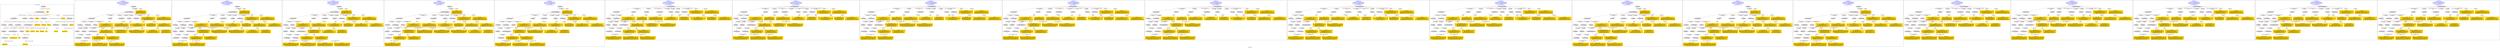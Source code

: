 digraph n0 {
fontcolor="blue"
remincross="true"
label="s06-npg.json"
subgraph cluster_0 {
label="1-correct model"
n2[style="filled",color="white",fillcolor="lightgray",label="E12_Production1"];
n3[style="filled",color="white",fillcolor="lightgray",label="E21_Person1"];
n4[style="filled",color="white",fillcolor="lightgray",label="E55_Type2"];
n5[style="filled",color="white",fillcolor="lightgray",label="E52_Time-Span4"];
n6[style="filled",color="white",fillcolor="lightgray",label="E69_Death1"];
n7[style="filled",color="white",fillcolor="lightgray",label="E82_Actor_Appellation1"];
n8[style="filled",color="white",fillcolor="lightgray",label="E67_Birth1"];
n9[shape="plaintext",style="filled",fillcolor="gold",label="Artist_URI"];
n10[style="filled",color="white",fillcolor="lightgray",label="E21_Person2"];
n11[style="filled",color="white",fillcolor="lightgray",label="E82_Actor_Appellation2"];
n12[style="filled",color="white",fillcolor="lightgray",label="E22_Man-Made_Object1"];
n13[style="filled",color="white",fillcolor="lightgray",label="E55_Type1"];
n14[shape="plaintext",style="filled",fillcolor="gold",label="Description"];
n15[style="filled",color="white",fillcolor="lightgray",label="E54_Dimension1"];
n16[style="filled",color="white",fillcolor="lightgray",label="E40_Legal_Body1"];
n17[shape="plaintext",style="filled",fillcolor="gold",label="ObjectURI"];
n18[style="filled",color="white",fillcolor="lightgray",label="E38_Image1"];
n19[shape="plaintext",style="filled",fillcolor="gold",label="Image"];
n20[shape="plaintext",style="filled",fillcolor="gold",label="OwnerURI"];
n21[style="filled",color="white",fillcolor="lightgray",label="E52_Time-Span1"];
n22[shape="plaintext",style="filled",fillcolor="gold",label="AquisitionDate"];
n23[style="filled",color="white",fillcolor="lightgray",label="E52_Time-Span2"];
n24[shape="plaintext",style="filled",fillcolor="gold",label="ArtistBornDate"];
n25[style="filled",color="white",fillcolor="lightgray",label="E52_Time-Span3"];
n26[shape="plaintext",style="filled",fillcolor="gold",label="ArtistDiedDate"];
n27[shape="plaintext",style="filled",fillcolor="gold",label="DateOfWork"];
n28[shape="plaintext",style="filled",fillcolor="gold",label="Dimension"];
n29[shape="plaintext",style="filled",fillcolor="gold",label="ClassificationURI"];
n30[shape="plaintext",style="filled",fillcolor="gold",label="Classification"];
n31[shape="plaintext",style="filled",fillcolor="gold",label="MediumURI"];
n32[shape="plaintext",style="filled",fillcolor="gold",label="Medium"];
n33[shape="plaintext",style="filled",fillcolor="gold",label="ArtistAppellation_URI"];
n34[shape="plaintext",style="filled",fillcolor="gold",label="Artist"];
n35[shape="plaintext",style="filled",fillcolor="gold",label="Title"];
n36[style="filled",color="white",fillcolor="lightgray",label="E8_Acquisition1"];
n37[shape="plaintext",style="filled",fillcolor="gold",label="CreditLine"];
}
subgraph cluster_1 {
label="candidate 0\nlink coherence:0.9375\nnode coherence:0.9333333333333333\nconfidence:0.39226139647453406\nmapping score:0.49742046549151137\ncost:130.99755\n-precision:0.62-recall:0.56"
n39[style="filled",color="white",fillcolor="lightgray",label="E12_Production1"];
n40[style="filled",color="white",fillcolor="lightgray",label="E21_Person1"];
n41[style="filled",color="white",fillcolor="lightgray",label="E52_Time-Span2"];
n42[style="filled",color="white",fillcolor="lightgray",label="E55_Type1"];
n43[style="filled",color="white",fillcolor="lightgray",label="E67_Birth1"];
n44[style="filled",color="white",fillcolor="lightgray",label="E69_Death1"];
n45[style="filled",color="white",fillcolor="lightgray",label="E82_Actor_Appellation1"];
n46[style="filled",color="white",fillcolor="lightgray",label="E22_Man-Made_Object1"];
n47[style="filled",color="white",fillcolor="lightgray",label="E35_Title1"];
n48[style="filled",color="white",fillcolor="lightgray",label="E54_Dimension1"];
n49[style="filled",color="white",fillcolor="lightgray",label="E55_Type2"];
n50[style="filled",color="white",fillcolor="lightgray",label="E8_Acquisition1"];
n51[style="filled",color="white",fillcolor="lightgray",label="E38_Image1"];
n52[style="filled",color="white",fillcolor="lightgray",label="E52_Time-Span1"];
n53[style="filled",color="white",fillcolor="lightgray",label="E52_Time-Span3"];
n54[shape="plaintext",style="filled",fillcolor="gold",label="Title\n[E82_Actor_Appellation,label,0.385]\n[E35_Title,label,0.237]\n[E21_Person,P3_has_note,0.226]\n[E22_Man-Made_Object,P3_has_note,0.153]"];
n55[shape="plaintext",style="filled",fillcolor="gold",label="Medium\n[E57_Material,label,0.314]\n[E29_Design_or_Procedure,P3_has_note,0.266]\n[E55_Type,label,0.265]\n[E57_Material,classLink,0.155]"];
n56[shape="plaintext",style="filled",fillcolor="gold",label="MediumURI\n[E55_Type,classLink,0.434]\n[E57_Material,classLink,0.37]\n[E74_Group,classLink,0.173]\n[E55_Type,label,0.023]"];
n57[shape="plaintext",style="filled",fillcolor="gold",label="Image\n[E38_Image,classLink,0.66]\n[E53_Place,classLink,0.136]\n[E8_Acquisition,classLink,0.113]\n[E78_Collection,classLink,0.091]"];
n58[shape="plaintext",style="filled",fillcolor="gold",label="CreditLine\n[E40_Legal_Body,label,0.493]\n[E8_Acquisition,P3_has_note,0.272]\n[E30_Right,P3_has_note,0.149]\n[E33_Linguistic_Object,P3_has_note,0.085]"];
n59[shape="plaintext",style="filled",fillcolor="gold",label="ArtistBornDate\n[E52_Time-Span,P82a_begin_of_the_begin,0.395]\n[E52_Time-Span,P82_at_some_time_within,0.314]\n[E52_Time-Span,P82b_end_of_the_end,0.199]\n[E34_Inscription,P3_has_note,0.092]"];
n60[shape="plaintext",style="filled",fillcolor="gold",label="Artist_URI\n[E21_Person,classLink,0.433]\n[E82_Actor_Appellation,classLink,0.369]\n[E39_Actor,classLink,0.156]\n[E30_Right,P3_has_note,0.041]"];
n61[shape="plaintext",style="filled",fillcolor="gold",label="ObjectURI\n[E22_Man-Made_Object,classLink,0.788]\n[E8_Acquisition,classLink,0.17]\n[E22_Man-Made_Object,P3_has_note,0.021]\n[E38_Image,classLink,0.021]"];
n62[shape="plaintext",style="filled",fillcolor="gold",label="Classification\n[E55_Type,label,0.389]\n[E55_Type,classLink,0.368]\n[E33_Linguistic_Object,P3_has_note,0.132]\n[E21_Person,P3_has_note,0.112]"];
n63[shape="plaintext",style="filled",fillcolor="gold",label="DateOfWork\n[E52_Time-Span,P82_at_some_time_within,0.42]\n[E52_Time-Span,P82a_begin_of_the_begin,0.304]\n[E52_Time-Span,P82b_end_of_the_end,0.21]\n[E33_Linguistic_Object,P3_has_note,0.067]"];
n64[shape="plaintext",style="filled",fillcolor="gold",label="Dimension\n[E54_Dimension,P3_has_note,0.716]\n[E22_Man-Made_Object,P3_has_note,0.104]\n[E34_Inscription,P3_has_note,0.098]\n[E73_Information_Object,P3_has_note,0.082]"];
n65[shape="plaintext",style="filled",fillcolor="gold",label="Artist\n[E82_Actor_Appellation,label,0.575]\n[E21_Person,P3_has_note,0.162]\n[E8_Acquisition,P3_has_note,0.133]\n[E33_Linguistic_Object,P3_has_note,0.131]"];
n66[shape="plaintext",style="filled",fillcolor="gold",label="ClassificationURI\n[E55_Type,classLink,0.609]\n[E55_Type,label,0.151]\n[E74_Group,classLink,0.129]\n[E57_Material,classLink,0.111]"];
n67[shape="plaintext",style="filled",fillcolor="gold",label="Description\n[E21_Person,P3_has_note,0.353]\n[E33_Linguistic_Object,P3_has_note,0.244]\n[E22_Man-Made_Object,P3_has_note,0.21]\n[E73_Information_Object,P3_has_note,0.194]"];
n68[shape="plaintext",style="filled",fillcolor="gold",label="ArtistDiedDate\n[E52_Time-Span,P82b_end_of_the_end,0.366]\n[E52_Time-Span,P82_at_some_time_within,0.278]\n[E52_Time-Span,P82a_begin_of_the_begin,0.242]\n[E34_Inscription,P3_has_note,0.114]"];
n69[shape="plaintext",style="filled",fillcolor="gold",label="AquisitionDate\n[E52_Time-Span,P82_at_some_time_within,0.36]\n[E52_Time-Span,P82b_end_of_the_end,0.29]\n[E52_Time-Span,P82a_begin_of_the_begin,0.181]\n[E69_Death,P82_at_some_time_within,0.169]"];
n70[shape="plaintext",style="filled",fillcolor="gold",label="ArtistAppellation_URI\n[E82_Actor_Appellation,classLink,0.595]\n[E21_Person,classLink,0.374]\n[E39_Actor,classLink,0.024]\n[E30_Right,P3_has_note,0.007]"];
n71[shape="plaintext",style="filled",fillcolor="gold",label="OwnerURI\n[E22_Man-Made_Object,classLink,0.364]\n[E38_Image,classLink,0.274]\n[E30_Right,P3_has_note,0.246]\n[E82_Actor_Appellation,label,0.116]"];
}
subgraph cluster_2 {
label="candidate 1\nlink coherence:0.9375\nnode coherence:0.9333333333333333\nconfidence:0.3906514696250578\nmapping score:0.4968838232083526\ncost:31.99755\n-precision:0.62-recall:0.56"
n73[style="filled",color="white",fillcolor="lightgray",label="E12_Production1"];
n74[style="filled",color="white",fillcolor="lightgray",label="E21_Person1"];
n75[style="filled",color="white",fillcolor="lightgray",label="E52_Time-Span2"];
n76[style="filled",color="white",fillcolor="lightgray",label="E55_Type1"];
n77[style="filled",color="white",fillcolor="lightgray",label="E67_Birth1"];
n78[style="filled",color="white",fillcolor="lightgray",label="E69_Death1"];
n79[style="filled",color="white",fillcolor="lightgray",label="E82_Actor_Appellation1"];
n80[style="filled",color="white",fillcolor="lightgray",label="E22_Man-Made_Object1"];
n81[style="filled",color="white",fillcolor="lightgray",label="E35_Title1"];
n82[style="filled",color="white",fillcolor="lightgray",label="E54_Dimension1"];
n83[style="filled",color="white",fillcolor="lightgray",label="E55_Type2"];
n84[style="filled",color="white",fillcolor="lightgray",label="E8_Acquisition1"];
n85[style="filled",color="white",fillcolor="lightgray",label="E38_Image1"];
n86[style="filled",color="white",fillcolor="lightgray",label="E52_Time-Span1"];
n87[style="filled",color="white",fillcolor="lightgray",label="E52_Time-Span3"];
n88[shape="plaintext",style="filled",fillcolor="gold",label="Title\n[E82_Actor_Appellation,label,0.385]\n[E35_Title,label,0.237]\n[E21_Person,P3_has_note,0.226]\n[E22_Man-Made_Object,P3_has_note,0.153]"];
n89[shape="plaintext",style="filled",fillcolor="gold",label="Medium\n[E57_Material,label,0.314]\n[E29_Design_or_Procedure,P3_has_note,0.266]\n[E55_Type,label,0.265]\n[E57_Material,classLink,0.155]"];
n90[shape="plaintext",style="filled",fillcolor="gold",label="MediumURI\n[E55_Type,classLink,0.434]\n[E57_Material,classLink,0.37]\n[E74_Group,classLink,0.173]\n[E55_Type,label,0.023]"];
n91[shape="plaintext",style="filled",fillcolor="gold",label="Image\n[E38_Image,classLink,0.66]\n[E53_Place,classLink,0.136]\n[E8_Acquisition,classLink,0.113]\n[E78_Collection,classLink,0.091]"];
n92[shape="plaintext",style="filled",fillcolor="gold",label="Artist\n[E82_Actor_Appellation,label,0.575]\n[E21_Person,P3_has_note,0.162]\n[E8_Acquisition,P3_has_note,0.133]\n[E33_Linguistic_Object,P3_has_note,0.131]"];
n93[shape="plaintext",style="filled",fillcolor="gold",label="ArtistBornDate\n[E52_Time-Span,P82a_begin_of_the_begin,0.395]\n[E52_Time-Span,P82_at_some_time_within,0.314]\n[E52_Time-Span,P82b_end_of_the_end,0.199]\n[E34_Inscription,P3_has_note,0.092]"];
n94[shape="plaintext",style="filled",fillcolor="gold",label="Artist_URI\n[E21_Person,classLink,0.433]\n[E82_Actor_Appellation,classLink,0.369]\n[E39_Actor,classLink,0.156]\n[E30_Right,P3_has_note,0.041]"];
n95[shape="plaintext",style="filled",fillcolor="gold",label="ObjectURI\n[E22_Man-Made_Object,classLink,0.788]\n[E8_Acquisition,classLink,0.17]\n[E22_Man-Made_Object,P3_has_note,0.021]\n[E38_Image,classLink,0.021]"];
n96[shape="plaintext",style="filled",fillcolor="gold",label="Classification\n[E55_Type,label,0.389]\n[E55_Type,classLink,0.368]\n[E33_Linguistic_Object,P3_has_note,0.132]\n[E21_Person,P3_has_note,0.112]"];
n97[shape="plaintext",style="filled",fillcolor="gold",label="DateOfWork\n[E52_Time-Span,P82_at_some_time_within,0.42]\n[E52_Time-Span,P82a_begin_of_the_begin,0.304]\n[E52_Time-Span,P82b_end_of_the_end,0.21]\n[E33_Linguistic_Object,P3_has_note,0.067]"];
n98[shape="plaintext",style="filled",fillcolor="gold",label="ArtistDiedDate\n[E52_Time-Span,P82b_end_of_the_end,0.366]\n[E52_Time-Span,P82_at_some_time_within,0.278]\n[E52_Time-Span,P82a_begin_of_the_begin,0.242]\n[E34_Inscription,P3_has_note,0.114]"];
n99[shape="plaintext",style="filled",fillcolor="gold",label="Dimension\n[E54_Dimension,P3_has_note,0.716]\n[E22_Man-Made_Object,P3_has_note,0.104]\n[E34_Inscription,P3_has_note,0.098]\n[E73_Information_Object,P3_has_note,0.082]"];
n100[shape="plaintext",style="filled",fillcolor="gold",label="ClassificationURI\n[E55_Type,classLink,0.609]\n[E55_Type,label,0.151]\n[E74_Group,classLink,0.129]\n[E57_Material,classLink,0.111]"];
n101[shape="plaintext",style="filled",fillcolor="gold",label="Description\n[E21_Person,P3_has_note,0.353]\n[E33_Linguistic_Object,P3_has_note,0.244]\n[E22_Man-Made_Object,P3_has_note,0.21]\n[E73_Information_Object,P3_has_note,0.194]"];
n102[shape="plaintext",style="filled",fillcolor="gold",label="AquisitionDate\n[E52_Time-Span,P82_at_some_time_within,0.36]\n[E52_Time-Span,P82b_end_of_the_end,0.29]\n[E52_Time-Span,P82a_begin_of_the_begin,0.181]\n[E69_Death,P82_at_some_time_within,0.169]"];
n103[shape="plaintext",style="filled",fillcolor="gold",label="CreditLine\n[E40_Legal_Body,label,0.493]\n[E8_Acquisition,P3_has_note,0.272]\n[E30_Right,P3_has_note,0.149]\n[E33_Linguistic_Object,P3_has_note,0.085]"];
n104[shape="plaintext",style="filled",fillcolor="gold",label="ArtistAppellation_URI\n[E82_Actor_Appellation,classLink,0.595]\n[E21_Person,classLink,0.374]\n[E39_Actor,classLink,0.024]\n[E30_Right,P3_has_note,0.007]"];
n105[shape="plaintext",style="filled",fillcolor="gold",label="OwnerURI\n[E22_Man-Made_Object,classLink,0.364]\n[E38_Image,classLink,0.274]\n[E30_Right,P3_has_note,0.246]\n[E82_Actor_Appellation,label,0.116]"];
}
subgraph cluster_3 {
label="candidate 10\nlink coherence:0.9032258064516129\nnode coherence:0.896551724137931\nconfidence:0.3951626901905871\nmapping score:0.4953862862576542\ncost:228.99772\n-precision:0.61-recall:0.53"
n107[style="filled",color="white",fillcolor="lightgray",label="E12_Production1"];
n108[style="filled",color="white",fillcolor="lightgray",label="E21_Person1"];
n109[style="filled",color="white",fillcolor="lightgray",label="E55_Type1"];
n110[style="filled",color="white",fillcolor="lightgray",label="E67_Birth1"];
n111[style="filled",color="white",fillcolor="lightgray",label="E69_Death1"];
n112[style="filled",color="white",fillcolor="lightgray",label="E82_Actor_Appellation1"];
n113[style="filled",color="white",fillcolor="lightgray",label="E22_Man-Made_Object1"];
n114[style="filled",color="white",fillcolor="lightgray",label="E35_Title1"];
n115[style="filled",color="white",fillcolor="lightgray",label="E54_Dimension1"];
n116[style="filled",color="white",fillcolor="lightgray",label="E55_Type2"];
n117[style="filled",color="white",fillcolor="lightgray",label="E8_Acquisition1"];
n118[style="filled",color="white",fillcolor="lightgray",label="E38_Image1"];
n119[style="filled",color="white",fillcolor="lightgray",label="E52_Time-Span1"];
n120[style="filled",color="white",fillcolor="lightgray",label="E52_Time-Span3"];
n121[shape="plaintext",style="filled",fillcolor="gold",label="Title\n[E82_Actor_Appellation,label,0.385]\n[E35_Title,label,0.237]\n[E21_Person,P3_has_note,0.226]\n[E22_Man-Made_Object,P3_has_note,0.153]"];
n122[shape="plaintext",style="filled",fillcolor="gold",label="Medium\n[E57_Material,label,0.314]\n[E29_Design_or_Procedure,P3_has_note,0.266]\n[E55_Type,label,0.265]\n[E57_Material,classLink,0.155]"];
n123[shape="plaintext",style="filled",fillcolor="gold",label="MediumURI\n[E55_Type,classLink,0.434]\n[E57_Material,classLink,0.37]\n[E74_Group,classLink,0.173]\n[E55_Type,label,0.023]"];
n124[shape="plaintext",style="filled",fillcolor="gold",label="Image\n[E38_Image,classLink,0.66]\n[E53_Place,classLink,0.136]\n[E8_Acquisition,classLink,0.113]\n[E78_Collection,classLink,0.091]"];
n125[shape="plaintext",style="filled",fillcolor="gold",label="Artist\n[E82_Actor_Appellation,label,0.575]\n[E21_Person,P3_has_note,0.162]\n[E8_Acquisition,P3_has_note,0.133]\n[E33_Linguistic_Object,P3_has_note,0.131]"];
n126[shape="plaintext",style="filled",fillcolor="gold",label="Artist_URI\n[E21_Person,classLink,0.433]\n[E82_Actor_Appellation,classLink,0.369]\n[E39_Actor,classLink,0.156]\n[E30_Right,P3_has_note,0.041]"];
n127[shape="plaintext",style="filled",fillcolor="gold",label="ObjectURI\n[E22_Man-Made_Object,classLink,0.788]\n[E8_Acquisition,classLink,0.17]\n[E22_Man-Made_Object,P3_has_note,0.021]\n[E38_Image,classLink,0.021]"];
n128[shape="plaintext",style="filled",fillcolor="gold",label="Classification\n[E55_Type,label,0.389]\n[E55_Type,classLink,0.368]\n[E33_Linguistic_Object,P3_has_note,0.132]\n[E21_Person,P3_has_note,0.112]"];
n129[shape="plaintext",style="filled",fillcolor="gold",label="DateOfWork\n[E52_Time-Span,P82_at_some_time_within,0.42]\n[E52_Time-Span,P82a_begin_of_the_begin,0.304]\n[E52_Time-Span,P82b_end_of_the_end,0.21]\n[E33_Linguistic_Object,P3_has_note,0.067]"];
n130[shape="plaintext",style="filled",fillcolor="gold",label="ArtistBornDate\n[E52_Time-Span,P82a_begin_of_the_begin,0.395]\n[E52_Time-Span,P82_at_some_time_within,0.314]\n[E52_Time-Span,P82b_end_of_the_end,0.199]\n[E34_Inscription,P3_has_note,0.092]"];
n131[shape="plaintext",style="filled",fillcolor="gold",label="Dimension\n[E54_Dimension,P3_has_note,0.716]\n[E22_Man-Made_Object,P3_has_note,0.104]\n[E34_Inscription,P3_has_note,0.098]\n[E73_Information_Object,P3_has_note,0.082]"];
n132[shape="plaintext",style="filled",fillcolor="gold",label="ClassificationURI\n[E55_Type,classLink,0.609]\n[E55_Type,label,0.151]\n[E74_Group,classLink,0.129]\n[E57_Material,classLink,0.111]"];
n133[shape="plaintext",style="filled",fillcolor="gold",label="Description\n[E21_Person,P3_has_note,0.353]\n[E33_Linguistic_Object,P3_has_note,0.244]\n[E22_Man-Made_Object,P3_has_note,0.21]\n[E73_Information_Object,P3_has_note,0.194]"];
n134[shape="plaintext",style="filled",fillcolor="gold",label="ArtistDiedDate\n[E52_Time-Span,P82b_end_of_the_end,0.366]\n[E52_Time-Span,P82_at_some_time_within,0.278]\n[E52_Time-Span,P82a_begin_of_the_begin,0.242]\n[E34_Inscription,P3_has_note,0.114]"];
n135[shape="plaintext",style="filled",fillcolor="gold",label="AquisitionDate\n[E52_Time-Span,P82_at_some_time_within,0.36]\n[E52_Time-Span,P82b_end_of_the_end,0.29]\n[E52_Time-Span,P82a_begin_of_the_begin,0.181]\n[E69_Death,P82_at_some_time_within,0.169]"];
n136[shape="plaintext",style="filled",fillcolor="gold",label="CreditLine\n[E40_Legal_Body,label,0.493]\n[E8_Acquisition,P3_has_note,0.272]\n[E30_Right,P3_has_note,0.149]\n[E33_Linguistic_Object,P3_has_note,0.085]"];
n137[shape="plaintext",style="filled",fillcolor="gold",label="ArtistAppellation_URI\n[E82_Actor_Appellation,classLink,0.595]\n[E21_Person,classLink,0.374]\n[E39_Actor,classLink,0.024]\n[E30_Right,P3_has_note,0.007]"];
n138[shape="plaintext",style="filled",fillcolor="gold",label="OwnerURI\n[E22_Man-Made_Object,classLink,0.364]\n[E38_Image,classLink,0.274]\n[E30_Right,P3_has_note,0.246]\n[E82_Actor_Appellation,label,0.116]"];
}
subgraph cluster_4 {
label="candidate 11\nlink coherence:0.9\nnode coherence:0.896551724137931\nconfidence:0.3951626901905871\nmapping score:0.4953862862576542\ncost:29.99784\n-precision:0.6-recall:0.5"
n140[style="filled",color="white",fillcolor="lightgray",label="E12_Production1"];
n141[style="filled",color="white",fillcolor="lightgray",label="E21_Person1"];
n142[style="filled",color="white",fillcolor="lightgray",label="E52_Time-Span2"];
n143[style="filled",color="white",fillcolor="lightgray",label="E55_Type1"];
n144[style="filled",color="white",fillcolor="lightgray",label="E67_Birth1"];
n145[style="filled",color="white",fillcolor="lightgray",label="E82_Actor_Appellation1"];
n146[style="filled",color="white",fillcolor="lightgray",label="E22_Man-Made_Object1"];
n147[style="filled",color="white",fillcolor="lightgray",label="E35_Title1"];
n148[style="filled",color="white",fillcolor="lightgray",label="E54_Dimension1"];
n149[style="filled",color="white",fillcolor="lightgray",label="E55_Type2"];
n150[style="filled",color="white",fillcolor="lightgray",label="E8_Acquisition1"];
n151[style="filled",color="white",fillcolor="lightgray",label="E38_Image1"];
n152[style="filled",color="white",fillcolor="lightgray",label="E52_Time-Span1"];
n153[shape="plaintext",style="filled",fillcolor="gold",label="Title\n[E82_Actor_Appellation,label,0.385]\n[E35_Title,label,0.237]\n[E21_Person,P3_has_note,0.226]\n[E22_Man-Made_Object,P3_has_note,0.153]"];
n154[shape="plaintext",style="filled",fillcolor="gold",label="Medium\n[E57_Material,label,0.314]\n[E29_Design_or_Procedure,P3_has_note,0.266]\n[E55_Type,label,0.265]\n[E57_Material,classLink,0.155]"];
n155[shape="plaintext",style="filled",fillcolor="gold",label="MediumURI\n[E55_Type,classLink,0.434]\n[E57_Material,classLink,0.37]\n[E74_Group,classLink,0.173]\n[E55_Type,label,0.023]"];
n156[shape="plaintext",style="filled",fillcolor="gold",label="Image\n[E38_Image,classLink,0.66]\n[E53_Place,classLink,0.136]\n[E8_Acquisition,classLink,0.113]\n[E78_Collection,classLink,0.091]"];
n157[shape="plaintext",style="filled",fillcolor="gold",label="Artist\n[E82_Actor_Appellation,label,0.575]\n[E21_Person,P3_has_note,0.162]\n[E8_Acquisition,P3_has_note,0.133]\n[E33_Linguistic_Object,P3_has_note,0.131]"];
n158[shape="plaintext",style="filled",fillcolor="gold",label="AquisitionDate\n[E52_Time-Span,P82_at_some_time_within,0.36]\n[E52_Time-Span,P82b_end_of_the_end,0.29]\n[E52_Time-Span,P82a_begin_of_the_begin,0.181]\n[E69_Death,P82_at_some_time_within,0.169]"];
n159[shape="plaintext",style="filled",fillcolor="gold",label="Artist_URI\n[E21_Person,classLink,0.433]\n[E82_Actor_Appellation,classLink,0.369]\n[E39_Actor,classLink,0.156]\n[E30_Right,P3_has_note,0.041]"];
n160[shape="plaintext",style="filled",fillcolor="gold",label="ObjectURI\n[E22_Man-Made_Object,classLink,0.788]\n[E8_Acquisition,classLink,0.17]\n[E22_Man-Made_Object,P3_has_note,0.021]\n[E38_Image,classLink,0.021]"];
n161[shape="plaintext",style="filled",fillcolor="gold",label="Classification\n[E55_Type,label,0.389]\n[E55_Type,classLink,0.368]\n[E33_Linguistic_Object,P3_has_note,0.132]\n[E21_Person,P3_has_note,0.112]"];
n162[shape="plaintext",style="filled",fillcolor="gold",label="ArtistDiedDate\n[E52_Time-Span,P82b_end_of_the_end,0.366]\n[E52_Time-Span,P82_at_some_time_within,0.278]\n[E52_Time-Span,P82a_begin_of_the_begin,0.242]\n[E34_Inscription,P3_has_note,0.114]"];
n163[shape="plaintext",style="filled",fillcolor="gold",label="Dimension\n[E54_Dimension,P3_has_note,0.716]\n[E22_Man-Made_Object,P3_has_note,0.104]\n[E34_Inscription,P3_has_note,0.098]\n[E73_Information_Object,P3_has_note,0.082]"];
n164[shape="plaintext",style="filled",fillcolor="gold",label="ClassificationURI\n[E55_Type,classLink,0.609]\n[E55_Type,label,0.151]\n[E74_Group,classLink,0.129]\n[E57_Material,classLink,0.111]"];
n165[shape="plaintext",style="filled",fillcolor="gold",label="Description\n[E21_Person,P3_has_note,0.353]\n[E33_Linguistic_Object,P3_has_note,0.244]\n[E22_Man-Made_Object,P3_has_note,0.21]\n[E73_Information_Object,P3_has_note,0.194]"];
n166[shape="plaintext",style="filled",fillcolor="gold",label="DateOfWork\n[E52_Time-Span,P82_at_some_time_within,0.42]\n[E52_Time-Span,P82a_begin_of_the_begin,0.304]\n[E52_Time-Span,P82b_end_of_the_end,0.21]\n[E33_Linguistic_Object,P3_has_note,0.067]"];
n167[shape="plaintext",style="filled",fillcolor="gold",label="CreditLine\n[E40_Legal_Body,label,0.493]\n[E8_Acquisition,P3_has_note,0.272]\n[E30_Right,P3_has_note,0.149]\n[E33_Linguistic_Object,P3_has_note,0.085]"];
n168[shape="plaintext",style="filled",fillcolor="gold",label="ArtistAppellation_URI\n[E82_Actor_Appellation,classLink,0.595]\n[E21_Person,classLink,0.374]\n[E39_Actor,classLink,0.024]\n[E30_Right,P3_has_note,0.007]"];
n169[shape="plaintext",style="filled",fillcolor="gold",label="ArtistBornDate\n[E52_Time-Span,P82a_begin_of_the_begin,0.395]\n[E52_Time-Span,P82_at_some_time_within,0.314]\n[E52_Time-Span,P82b_end_of_the_end,0.199]\n[E34_Inscription,P3_has_note,0.092]"];
n170[shape="plaintext",style="filled",fillcolor="gold",label="OwnerURI\n[E22_Man-Made_Object,classLink,0.364]\n[E38_Image,classLink,0.274]\n[E30_Right,P3_has_note,0.246]\n[E82_Actor_Appellation,label,0.116]"];
}
subgraph cluster_5 {
label="candidate 12\nlink coherence:0.9\nnode coherence:0.896551724137931\nconfidence:0.3951626901905871\nmapping score:0.4953862862576542\ncost:227.99784\n-precision:0.63-recall:0.53"
n172[style="filled",color="white",fillcolor="lightgray",label="E12_Production1"];
n173[style="filled",color="white",fillcolor="lightgray",label="E21_Person1"];
n174[style="filled",color="white",fillcolor="lightgray",label="E52_Time-Span2"];
n175[style="filled",color="white",fillcolor="lightgray",label="E55_Type1"];
n176[style="filled",color="white",fillcolor="lightgray",label="E67_Birth1"];
n177[style="filled",color="white",fillcolor="lightgray",label="E82_Actor_Appellation1"];
n178[style="filled",color="white",fillcolor="lightgray",label="E22_Man-Made_Object1"];
n179[style="filled",color="white",fillcolor="lightgray",label="E35_Title1"];
n180[style="filled",color="white",fillcolor="lightgray",label="E54_Dimension1"];
n181[style="filled",color="white",fillcolor="lightgray",label="E55_Type2"];
n182[style="filled",color="white",fillcolor="lightgray",label="E8_Acquisition1"];
n183[style="filled",color="white",fillcolor="lightgray",label="E38_Image1"];
n184[style="filled",color="white",fillcolor="lightgray",label="E52_Time-Span1"];
n185[shape="plaintext",style="filled",fillcolor="gold",label="Title\n[E82_Actor_Appellation,label,0.385]\n[E35_Title,label,0.237]\n[E21_Person,P3_has_note,0.226]\n[E22_Man-Made_Object,P3_has_note,0.153]"];
n186[shape="plaintext",style="filled",fillcolor="gold",label="Medium\n[E57_Material,label,0.314]\n[E29_Design_or_Procedure,P3_has_note,0.266]\n[E55_Type,label,0.265]\n[E57_Material,classLink,0.155]"];
n187[shape="plaintext",style="filled",fillcolor="gold",label="MediumURI\n[E55_Type,classLink,0.434]\n[E57_Material,classLink,0.37]\n[E74_Group,classLink,0.173]\n[E55_Type,label,0.023]"];
n188[shape="plaintext",style="filled",fillcolor="gold",label="Image\n[E38_Image,classLink,0.66]\n[E53_Place,classLink,0.136]\n[E8_Acquisition,classLink,0.113]\n[E78_Collection,classLink,0.091]"];
n189[shape="plaintext",style="filled",fillcolor="gold",label="Artist\n[E82_Actor_Appellation,label,0.575]\n[E21_Person,P3_has_note,0.162]\n[E8_Acquisition,P3_has_note,0.133]\n[E33_Linguistic_Object,P3_has_note,0.131]"];
n190[shape="plaintext",style="filled",fillcolor="gold",label="DateOfWork\n[E52_Time-Span,P82_at_some_time_within,0.42]\n[E52_Time-Span,P82a_begin_of_the_begin,0.304]\n[E52_Time-Span,P82b_end_of_the_end,0.21]\n[E33_Linguistic_Object,P3_has_note,0.067]"];
n191[shape="plaintext",style="filled",fillcolor="gold",label="Artist_URI\n[E21_Person,classLink,0.433]\n[E82_Actor_Appellation,classLink,0.369]\n[E39_Actor,classLink,0.156]\n[E30_Right,P3_has_note,0.041]"];
n192[shape="plaintext",style="filled",fillcolor="gold",label="ObjectURI\n[E22_Man-Made_Object,classLink,0.788]\n[E8_Acquisition,classLink,0.17]\n[E22_Man-Made_Object,P3_has_note,0.021]\n[E38_Image,classLink,0.021]"];
n193[shape="plaintext",style="filled",fillcolor="gold",label="Classification\n[E55_Type,label,0.389]\n[E55_Type,classLink,0.368]\n[E33_Linguistic_Object,P3_has_note,0.132]\n[E21_Person,P3_has_note,0.112]"];
n194[shape="plaintext",style="filled",fillcolor="gold",label="ArtistBornDate\n[E52_Time-Span,P82a_begin_of_the_begin,0.395]\n[E52_Time-Span,P82_at_some_time_within,0.314]\n[E52_Time-Span,P82b_end_of_the_end,0.199]\n[E34_Inscription,P3_has_note,0.092]"];
n195[shape="plaintext",style="filled",fillcolor="gold",label="Dimension\n[E54_Dimension,P3_has_note,0.716]\n[E22_Man-Made_Object,P3_has_note,0.104]\n[E34_Inscription,P3_has_note,0.098]\n[E73_Information_Object,P3_has_note,0.082]"];
n196[shape="plaintext",style="filled",fillcolor="gold",label="ClassificationURI\n[E55_Type,classLink,0.609]\n[E55_Type,label,0.151]\n[E74_Group,classLink,0.129]\n[E57_Material,classLink,0.111]"];
n197[shape="plaintext",style="filled",fillcolor="gold",label="Description\n[E21_Person,P3_has_note,0.353]\n[E33_Linguistic_Object,P3_has_note,0.244]\n[E22_Man-Made_Object,P3_has_note,0.21]\n[E73_Information_Object,P3_has_note,0.194]"];
n198[shape="plaintext",style="filled",fillcolor="gold",label="ArtistDiedDate\n[E52_Time-Span,P82b_end_of_the_end,0.366]\n[E52_Time-Span,P82_at_some_time_within,0.278]\n[E52_Time-Span,P82a_begin_of_the_begin,0.242]\n[E34_Inscription,P3_has_note,0.114]"];
n199[shape="plaintext",style="filled",fillcolor="gold",label="AquisitionDate\n[E52_Time-Span,P82_at_some_time_within,0.36]\n[E52_Time-Span,P82b_end_of_the_end,0.29]\n[E52_Time-Span,P82a_begin_of_the_begin,0.181]\n[E69_Death,P82_at_some_time_within,0.169]"];
n200[shape="plaintext",style="filled",fillcolor="gold",label="CreditLine\n[E40_Legal_Body,label,0.493]\n[E8_Acquisition,P3_has_note,0.272]\n[E30_Right,P3_has_note,0.149]\n[E33_Linguistic_Object,P3_has_note,0.085]"];
n201[shape="plaintext",style="filled",fillcolor="gold",label="ArtistAppellation_URI\n[E82_Actor_Appellation,classLink,0.595]\n[E21_Person,classLink,0.374]\n[E39_Actor,classLink,0.024]\n[E30_Right,P3_has_note,0.007]"];
n202[shape="plaintext",style="filled",fillcolor="gold",label="OwnerURI\n[E22_Man-Made_Object,classLink,0.364]\n[E38_Image,classLink,0.274]\n[E30_Right,P3_has_note,0.246]\n[E82_Actor_Appellation,label,0.116]"];
}
subgraph cluster_6 {
label="candidate 13\nlink coherence:0.875\nnode coherence:0.9333333333333333\nconfidence:0.39226139647453406\nmapping score:0.49742046549151137\ncost:130.99783\n-precision:0.62-recall:0.56"
n204[style="filled",color="white",fillcolor="lightgray",label="E12_Production1"];
n205[style="filled",color="white",fillcolor="lightgray",label="E21_Person1"];
n206[style="filled",color="white",fillcolor="lightgray",label="E52_Time-Span2"];
n207[style="filled",color="white",fillcolor="lightgray",label="E67_Birth1"];
n208[style="filled",color="white",fillcolor="lightgray",label="E69_Death1"];
n209[style="filled",color="white",fillcolor="lightgray",label="E82_Actor_Appellation1"];
n210[style="filled",color="white",fillcolor="lightgray",label="E22_Man-Made_Object1"];
n211[style="filled",color="white",fillcolor="lightgray",label="E35_Title1"];
n212[style="filled",color="white",fillcolor="lightgray",label="E38_Image1"];
n213[style="filled",color="white",fillcolor="lightgray",label="E54_Dimension1"];
n214[style="filled",color="white",fillcolor="lightgray",label="E55_Type1"];
n215[style="filled",color="white",fillcolor="lightgray",label="E55_Type2"];
n216[style="filled",color="white",fillcolor="lightgray",label="E8_Acquisition1"];
n217[style="filled",color="white",fillcolor="lightgray",label="E52_Time-Span1"];
n218[style="filled",color="white",fillcolor="lightgray",label="E52_Time-Span3"];
n219[shape="plaintext",style="filled",fillcolor="gold",label="Title\n[E82_Actor_Appellation,label,0.385]\n[E35_Title,label,0.237]\n[E21_Person,P3_has_note,0.226]\n[E22_Man-Made_Object,P3_has_note,0.153]"];
n220[shape="plaintext",style="filled",fillcolor="gold",label="Medium\n[E57_Material,label,0.314]\n[E29_Design_or_Procedure,P3_has_note,0.266]\n[E55_Type,label,0.265]\n[E57_Material,classLink,0.155]"];
n221[shape="plaintext",style="filled",fillcolor="gold",label="MediumURI\n[E55_Type,classLink,0.434]\n[E57_Material,classLink,0.37]\n[E74_Group,classLink,0.173]\n[E55_Type,label,0.023]"];
n222[shape="plaintext",style="filled",fillcolor="gold",label="Image\n[E38_Image,classLink,0.66]\n[E53_Place,classLink,0.136]\n[E8_Acquisition,classLink,0.113]\n[E78_Collection,classLink,0.091]"];
n223[shape="plaintext",style="filled",fillcolor="gold",label="CreditLine\n[E40_Legal_Body,label,0.493]\n[E8_Acquisition,P3_has_note,0.272]\n[E30_Right,P3_has_note,0.149]\n[E33_Linguistic_Object,P3_has_note,0.085]"];
n224[shape="plaintext",style="filled",fillcolor="gold",label="ArtistBornDate\n[E52_Time-Span,P82a_begin_of_the_begin,0.395]\n[E52_Time-Span,P82_at_some_time_within,0.314]\n[E52_Time-Span,P82b_end_of_the_end,0.199]\n[E34_Inscription,P3_has_note,0.092]"];
n225[shape="plaintext",style="filled",fillcolor="gold",label="Artist_URI\n[E21_Person,classLink,0.433]\n[E82_Actor_Appellation,classLink,0.369]\n[E39_Actor,classLink,0.156]\n[E30_Right,P3_has_note,0.041]"];
n226[shape="plaintext",style="filled",fillcolor="gold",label="ObjectURI\n[E22_Man-Made_Object,classLink,0.788]\n[E8_Acquisition,classLink,0.17]\n[E22_Man-Made_Object,P3_has_note,0.021]\n[E38_Image,classLink,0.021]"];
n227[shape="plaintext",style="filled",fillcolor="gold",label="Classification\n[E55_Type,label,0.389]\n[E55_Type,classLink,0.368]\n[E33_Linguistic_Object,P3_has_note,0.132]\n[E21_Person,P3_has_note,0.112]"];
n228[shape="plaintext",style="filled",fillcolor="gold",label="DateOfWork\n[E52_Time-Span,P82_at_some_time_within,0.42]\n[E52_Time-Span,P82a_begin_of_the_begin,0.304]\n[E52_Time-Span,P82b_end_of_the_end,0.21]\n[E33_Linguistic_Object,P3_has_note,0.067]"];
n229[shape="plaintext",style="filled",fillcolor="gold",label="Dimension\n[E54_Dimension,P3_has_note,0.716]\n[E22_Man-Made_Object,P3_has_note,0.104]\n[E34_Inscription,P3_has_note,0.098]\n[E73_Information_Object,P3_has_note,0.082]"];
n230[shape="plaintext",style="filled",fillcolor="gold",label="Artist\n[E82_Actor_Appellation,label,0.575]\n[E21_Person,P3_has_note,0.162]\n[E8_Acquisition,P3_has_note,0.133]\n[E33_Linguistic_Object,P3_has_note,0.131]"];
n231[shape="plaintext",style="filled",fillcolor="gold",label="ClassificationURI\n[E55_Type,classLink,0.609]\n[E55_Type,label,0.151]\n[E74_Group,classLink,0.129]\n[E57_Material,classLink,0.111]"];
n232[shape="plaintext",style="filled",fillcolor="gold",label="Description\n[E21_Person,P3_has_note,0.353]\n[E33_Linguistic_Object,P3_has_note,0.244]\n[E22_Man-Made_Object,P3_has_note,0.21]\n[E73_Information_Object,P3_has_note,0.194]"];
n233[shape="plaintext",style="filled",fillcolor="gold",label="ArtistDiedDate\n[E52_Time-Span,P82b_end_of_the_end,0.366]\n[E52_Time-Span,P82_at_some_time_within,0.278]\n[E52_Time-Span,P82a_begin_of_the_begin,0.242]\n[E34_Inscription,P3_has_note,0.114]"];
n234[shape="plaintext",style="filled",fillcolor="gold",label="AquisitionDate\n[E52_Time-Span,P82_at_some_time_within,0.36]\n[E52_Time-Span,P82b_end_of_the_end,0.29]\n[E52_Time-Span,P82a_begin_of_the_begin,0.181]\n[E69_Death,P82_at_some_time_within,0.169]"];
n235[shape="plaintext",style="filled",fillcolor="gold",label="ArtistAppellation_URI\n[E82_Actor_Appellation,classLink,0.595]\n[E21_Person,classLink,0.374]\n[E39_Actor,classLink,0.024]\n[E30_Right,P3_has_note,0.007]"];
n236[shape="plaintext",style="filled",fillcolor="gold",label="OwnerURI\n[E22_Man-Made_Object,classLink,0.364]\n[E38_Image,classLink,0.274]\n[E30_Right,P3_has_note,0.246]\n[E82_Actor_Appellation,label,0.116]"];
}
subgraph cluster_7 {
label="candidate 14\nlink coherence:0.875\nnode coherence:0.9333333333333333\nconfidence:0.39226139647453406\nmapping score:0.49742046549151137\ncost:130.99786\n-precision:0.59-recall:0.53"
n238[style="filled",color="white",fillcolor="lightgray",label="E12_Production1"];
n239[style="filled",color="white",fillcolor="lightgray",label="E21_Person1"];
n240[style="filled",color="white",fillcolor="lightgray",label="E52_Time-Span2"];
n241[style="filled",color="white",fillcolor="lightgray",label="E67_Birth1"];
n242[style="filled",color="white",fillcolor="lightgray",label="E69_Death1"];
n243[style="filled",color="white",fillcolor="lightgray",label="E82_Actor_Appellation1"];
n244[style="filled",color="white",fillcolor="lightgray",label="E22_Man-Made_Object1"];
n245[style="filled",color="white",fillcolor="lightgray",label="E35_Title1"];
n246[style="filled",color="white",fillcolor="lightgray",label="E38_Image1"];
n247[style="filled",color="white",fillcolor="lightgray",label="E54_Dimension1"];
n248[style="filled",color="white",fillcolor="lightgray",label="E55_Type1"];
n249[style="filled",color="white",fillcolor="lightgray",label="E55_Type2"];
n250[style="filled",color="white",fillcolor="lightgray",label="E8_Acquisition1"];
n251[style="filled",color="white",fillcolor="lightgray",label="E52_Time-Span1"];
n252[style="filled",color="white",fillcolor="lightgray",label="E52_Time-Span3"];
n253[shape="plaintext",style="filled",fillcolor="gold",label="Title\n[E82_Actor_Appellation,label,0.385]\n[E35_Title,label,0.237]\n[E21_Person,P3_has_note,0.226]\n[E22_Man-Made_Object,P3_has_note,0.153]"];
n254[shape="plaintext",style="filled",fillcolor="gold",label="Medium\n[E57_Material,label,0.314]\n[E29_Design_or_Procedure,P3_has_note,0.266]\n[E55_Type,label,0.265]\n[E57_Material,classLink,0.155]"];
n255[shape="plaintext",style="filled",fillcolor="gold",label="MediumURI\n[E55_Type,classLink,0.434]\n[E57_Material,classLink,0.37]\n[E74_Group,classLink,0.173]\n[E55_Type,label,0.023]"];
n256[shape="plaintext",style="filled",fillcolor="gold",label="Image\n[E38_Image,classLink,0.66]\n[E53_Place,classLink,0.136]\n[E8_Acquisition,classLink,0.113]\n[E78_Collection,classLink,0.091]"];
n257[shape="plaintext",style="filled",fillcolor="gold",label="CreditLine\n[E40_Legal_Body,label,0.493]\n[E8_Acquisition,P3_has_note,0.272]\n[E30_Right,P3_has_note,0.149]\n[E33_Linguistic_Object,P3_has_note,0.085]"];
n258[shape="plaintext",style="filled",fillcolor="gold",label="ArtistBornDate\n[E52_Time-Span,P82a_begin_of_the_begin,0.395]\n[E52_Time-Span,P82_at_some_time_within,0.314]\n[E52_Time-Span,P82b_end_of_the_end,0.199]\n[E34_Inscription,P3_has_note,0.092]"];
n259[shape="plaintext",style="filled",fillcolor="gold",label="Artist_URI\n[E21_Person,classLink,0.433]\n[E82_Actor_Appellation,classLink,0.369]\n[E39_Actor,classLink,0.156]\n[E30_Right,P3_has_note,0.041]"];
n260[shape="plaintext",style="filled",fillcolor="gold",label="ObjectURI\n[E22_Man-Made_Object,classLink,0.788]\n[E8_Acquisition,classLink,0.17]\n[E22_Man-Made_Object,P3_has_note,0.021]\n[E38_Image,classLink,0.021]"];
n261[shape="plaintext",style="filled",fillcolor="gold",label="Classification\n[E55_Type,label,0.389]\n[E55_Type,classLink,0.368]\n[E33_Linguistic_Object,P3_has_note,0.132]\n[E21_Person,P3_has_note,0.112]"];
n262[shape="plaintext",style="filled",fillcolor="gold",label="DateOfWork\n[E52_Time-Span,P82_at_some_time_within,0.42]\n[E52_Time-Span,P82a_begin_of_the_begin,0.304]\n[E52_Time-Span,P82b_end_of_the_end,0.21]\n[E33_Linguistic_Object,P3_has_note,0.067]"];
n263[shape="plaintext",style="filled",fillcolor="gold",label="Dimension\n[E54_Dimension,P3_has_note,0.716]\n[E22_Man-Made_Object,P3_has_note,0.104]\n[E34_Inscription,P3_has_note,0.098]\n[E73_Information_Object,P3_has_note,0.082]"];
n264[shape="plaintext",style="filled",fillcolor="gold",label="Artist\n[E82_Actor_Appellation,label,0.575]\n[E21_Person,P3_has_note,0.162]\n[E8_Acquisition,P3_has_note,0.133]\n[E33_Linguistic_Object,P3_has_note,0.131]"];
n265[shape="plaintext",style="filled",fillcolor="gold",label="ClassificationURI\n[E55_Type,classLink,0.609]\n[E55_Type,label,0.151]\n[E74_Group,classLink,0.129]\n[E57_Material,classLink,0.111]"];
n266[shape="plaintext",style="filled",fillcolor="gold",label="Description\n[E21_Person,P3_has_note,0.353]\n[E33_Linguistic_Object,P3_has_note,0.244]\n[E22_Man-Made_Object,P3_has_note,0.21]\n[E73_Information_Object,P3_has_note,0.194]"];
n267[shape="plaintext",style="filled",fillcolor="gold",label="ArtistDiedDate\n[E52_Time-Span,P82b_end_of_the_end,0.366]\n[E52_Time-Span,P82_at_some_time_within,0.278]\n[E52_Time-Span,P82a_begin_of_the_begin,0.242]\n[E34_Inscription,P3_has_note,0.114]"];
n268[shape="plaintext",style="filled",fillcolor="gold",label="AquisitionDate\n[E52_Time-Span,P82_at_some_time_within,0.36]\n[E52_Time-Span,P82b_end_of_the_end,0.29]\n[E52_Time-Span,P82a_begin_of_the_begin,0.181]\n[E69_Death,P82_at_some_time_within,0.169]"];
n269[shape="plaintext",style="filled",fillcolor="gold",label="ArtistAppellation_URI\n[E82_Actor_Appellation,classLink,0.595]\n[E21_Person,classLink,0.374]\n[E39_Actor,classLink,0.024]\n[E30_Right,P3_has_note,0.007]"];
n270[shape="plaintext",style="filled",fillcolor="gold",label="OwnerURI\n[E22_Man-Made_Object,classLink,0.364]\n[E38_Image,classLink,0.274]\n[E30_Right,P3_has_note,0.246]\n[E82_Actor_Appellation,label,0.116]"];
}
subgraph cluster_8 {
label="candidate 15\nlink coherence:0.875\nnode coherence:0.9333333333333333\nconfidence:0.3906514696250578\nmapping score:0.4968838232083526\ncost:31.99783\n-precision:0.62-recall:0.56"
n272[style="filled",color="white",fillcolor="lightgray",label="E12_Production1"];
n273[style="filled",color="white",fillcolor="lightgray",label="E21_Person1"];
n274[style="filled",color="white",fillcolor="lightgray",label="E52_Time-Span2"];
n275[style="filled",color="white",fillcolor="lightgray",label="E67_Birth1"];
n276[style="filled",color="white",fillcolor="lightgray",label="E69_Death1"];
n277[style="filled",color="white",fillcolor="lightgray",label="E82_Actor_Appellation1"];
n278[style="filled",color="white",fillcolor="lightgray",label="E22_Man-Made_Object1"];
n279[style="filled",color="white",fillcolor="lightgray",label="E35_Title1"];
n280[style="filled",color="white",fillcolor="lightgray",label="E38_Image1"];
n281[style="filled",color="white",fillcolor="lightgray",label="E54_Dimension1"];
n282[style="filled",color="white",fillcolor="lightgray",label="E55_Type1"];
n283[style="filled",color="white",fillcolor="lightgray",label="E55_Type2"];
n284[style="filled",color="white",fillcolor="lightgray",label="E8_Acquisition1"];
n285[style="filled",color="white",fillcolor="lightgray",label="E52_Time-Span1"];
n286[style="filled",color="white",fillcolor="lightgray",label="E52_Time-Span3"];
n287[shape="plaintext",style="filled",fillcolor="gold",label="Title\n[E82_Actor_Appellation,label,0.385]\n[E35_Title,label,0.237]\n[E21_Person,P3_has_note,0.226]\n[E22_Man-Made_Object,P3_has_note,0.153]"];
n288[shape="plaintext",style="filled",fillcolor="gold",label="Medium\n[E57_Material,label,0.314]\n[E29_Design_or_Procedure,P3_has_note,0.266]\n[E55_Type,label,0.265]\n[E57_Material,classLink,0.155]"];
n289[shape="plaintext",style="filled",fillcolor="gold",label="MediumURI\n[E55_Type,classLink,0.434]\n[E57_Material,classLink,0.37]\n[E74_Group,classLink,0.173]\n[E55_Type,label,0.023]"];
n290[shape="plaintext",style="filled",fillcolor="gold",label="Image\n[E38_Image,classLink,0.66]\n[E53_Place,classLink,0.136]\n[E8_Acquisition,classLink,0.113]\n[E78_Collection,classLink,0.091]"];
n291[shape="plaintext",style="filled",fillcolor="gold",label="Artist\n[E82_Actor_Appellation,label,0.575]\n[E21_Person,P3_has_note,0.162]\n[E8_Acquisition,P3_has_note,0.133]\n[E33_Linguistic_Object,P3_has_note,0.131]"];
n292[shape="plaintext",style="filled",fillcolor="gold",label="ArtistBornDate\n[E52_Time-Span,P82a_begin_of_the_begin,0.395]\n[E52_Time-Span,P82_at_some_time_within,0.314]\n[E52_Time-Span,P82b_end_of_the_end,0.199]\n[E34_Inscription,P3_has_note,0.092]"];
n293[shape="plaintext",style="filled",fillcolor="gold",label="Artist_URI\n[E21_Person,classLink,0.433]\n[E82_Actor_Appellation,classLink,0.369]\n[E39_Actor,classLink,0.156]\n[E30_Right,P3_has_note,0.041]"];
n294[shape="plaintext",style="filled",fillcolor="gold",label="ObjectURI\n[E22_Man-Made_Object,classLink,0.788]\n[E8_Acquisition,classLink,0.17]\n[E22_Man-Made_Object,P3_has_note,0.021]\n[E38_Image,classLink,0.021]"];
n295[shape="plaintext",style="filled",fillcolor="gold",label="Classification\n[E55_Type,label,0.389]\n[E55_Type,classLink,0.368]\n[E33_Linguistic_Object,P3_has_note,0.132]\n[E21_Person,P3_has_note,0.112]"];
n296[shape="plaintext",style="filled",fillcolor="gold",label="DateOfWork\n[E52_Time-Span,P82_at_some_time_within,0.42]\n[E52_Time-Span,P82a_begin_of_the_begin,0.304]\n[E52_Time-Span,P82b_end_of_the_end,0.21]\n[E33_Linguistic_Object,P3_has_note,0.067]"];
n297[shape="plaintext",style="filled",fillcolor="gold",label="ArtistDiedDate\n[E52_Time-Span,P82b_end_of_the_end,0.366]\n[E52_Time-Span,P82_at_some_time_within,0.278]\n[E52_Time-Span,P82a_begin_of_the_begin,0.242]\n[E34_Inscription,P3_has_note,0.114]"];
n298[shape="plaintext",style="filled",fillcolor="gold",label="Dimension\n[E54_Dimension,P3_has_note,0.716]\n[E22_Man-Made_Object,P3_has_note,0.104]\n[E34_Inscription,P3_has_note,0.098]\n[E73_Information_Object,P3_has_note,0.082]"];
n299[shape="plaintext",style="filled",fillcolor="gold",label="ClassificationURI\n[E55_Type,classLink,0.609]\n[E55_Type,label,0.151]\n[E74_Group,classLink,0.129]\n[E57_Material,classLink,0.111]"];
n300[shape="plaintext",style="filled",fillcolor="gold",label="Description\n[E21_Person,P3_has_note,0.353]\n[E33_Linguistic_Object,P3_has_note,0.244]\n[E22_Man-Made_Object,P3_has_note,0.21]\n[E73_Information_Object,P3_has_note,0.194]"];
n301[shape="plaintext",style="filled",fillcolor="gold",label="AquisitionDate\n[E52_Time-Span,P82_at_some_time_within,0.36]\n[E52_Time-Span,P82b_end_of_the_end,0.29]\n[E52_Time-Span,P82a_begin_of_the_begin,0.181]\n[E69_Death,P82_at_some_time_within,0.169]"];
n302[shape="plaintext",style="filled",fillcolor="gold",label="CreditLine\n[E40_Legal_Body,label,0.493]\n[E8_Acquisition,P3_has_note,0.272]\n[E30_Right,P3_has_note,0.149]\n[E33_Linguistic_Object,P3_has_note,0.085]"];
n303[shape="plaintext",style="filled",fillcolor="gold",label="ArtistAppellation_URI\n[E82_Actor_Appellation,classLink,0.595]\n[E21_Person,classLink,0.374]\n[E39_Actor,classLink,0.024]\n[E30_Right,P3_has_note,0.007]"];
n304[shape="plaintext",style="filled",fillcolor="gold",label="OwnerURI\n[E22_Man-Made_Object,classLink,0.364]\n[E38_Image,classLink,0.274]\n[E30_Right,P3_has_note,0.246]\n[E82_Actor_Appellation,label,0.116]"];
}
subgraph cluster_9 {
label="candidate 16\nlink coherence:0.875\nnode coherence:0.9333333333333333\nconfidence:0.3906514696250578\nmapping score:0.4968838232083526\ncost:31.99786\n-precision:0.59-recall:0.53"
n306[style="filled",color="white",fillcolor="lightgray",label="E12_Production1"];
n307[style="filled",color="white",fillcolor="lightgray",label="E21_Person1"];
n308[style="filled",color="white",fillcolor="lightgray",label="E52_Time-Span2"];
n309[style="filled",color="white",fillcolor="lightgray",label="E67_Birth1"];
n310[style="filled",color="white",fillcolor="lightgray",label="E69_Death1"];
n311[style="filled",color="white",fillcolor="lightgray",label="E82_Actor_Appellation1"];
n312[style="filled",color="white",fillcolor="lightgray",label="E22_Man-Made_Object1"];
n313[style="filled",color="white",fillcolor="lightgray",label="E35_Title1"];
n314[style="filled",color="white",fillcolor="lightgray",label="E38_Image1"];
n315[style="filled",color="white",fillcolor="lightgray",label="E54_Dimension1"];
n316[style="filled",color="white",fillcolor="lightgray",label="E55_Type1"];
n317[style="filled",color="white",fillcolor="lightgray",label="E55_Type2"];
n318[style="filled",color="white",fillcolor="lightgray",label="E8_Acquisition1"];
n319[style="filled",color="white",fillcolor="lightgray",label="E52_Time-Span1"];
n320[style="filled",color="white",fillcolor="lightgray",label="E52_Time-Span3"];
n321[shape="plaintext",style="filled",fillcolor="gold",label="Title\n[E82_Actor_Appellation,label,0.385]\n[E35_Title,label,0.237]\n[E21_Person,P3_has_note,0.226]\n[E22_Man-Made_Object,P3_has_note,0.153]"];
n322[shape="plaintext",style="filled",fillcolor="gold",label="Medium\n[E57_Material,label,0.314]\n[E29_Design_or_Procedure,P3_has_note,0.266]\n[E55_Type,label,0.265]\n[E57_Material,classLink,0.155]"];
n323[shape="plaintext",style="filled",fillcolor="gold",label="MediumURI\n[E55_Type,classLink,0.434]\n[E57_Material,classLink,0.37]\n[E74_Group,classLink,0.173]\n[E55_Type,label,0.023]"];
n324[shape="plaintext",style="filled",fillcolor="gold",label="Image\n[E38_Image,classLink,0.66]\n[E53_Place,classLink,0.136]\n[E8_Acquisition,classLink,0.113]\n[E78_Collection,classLink,0.091]"];
n325[shape="plaintext",style="filled",fillcolor="gold",label="Artist\n[E82_Actor_Appellation,label,0.575]\n[E21_Person,P3_has_note,0.162]\n[E8_Acquisition,P3_has_note,0.133]\n[E33_Linguistic_Object,P3_has_note,0.131]"];
n326[shape="plaintext",style="filled",fillcolor="gold",label="ArtistBornDate\n[E52_Time-Span,P82a_begin_of_the_begin,0.395]\n[E52_Time-Span,P82_at_some_time_within,0.314]\n[E52_Time-Span,P82b_end_of_the_end,0.199]\n[E34_Inscription,P3_has_note,0.092]"];
n327[shape="plaintext",style="filled",fillcolor="gold",label="Artist_URI\n[E21_Person,classLink,0.433]\n[E82_Actor_Appellation,classLink,0.369]\n[E39_Actor,classLink,0.156]\n[E30_Right,P3_has_note,0.041]"];
n328[shape="plaintext",style="filled",fillcolor="gold",label="ObjectURI\n[E22_Man-Made_Object,classLink,0.788]\n[E8_Acquisition,classLink,0.17]\n[E22_Man-Made_Object,P3_has_note,0.021]\n[E38_Image,classLink,0.021]"];
n329[shape="plaintext",style="filled",fillcolor="gold",label="Classification\n[E55_Type,label,0.389]\n[E55_Type,classLink,0.368]\n[E33_Linguistic_Object,P3_has_note,0.132]\n[E21_Person,P3_has_note,0.112]"];
n330[shape="plaintext",style="filled",fillcolor="gold",label="DateOfWork\n[E52_Time-Span,P82_at_some_time_within,0.42]\n[E52_Time-Span,P82a_begin_of_the_begin,0.304]\n[E52_Time-Span,P82b_end_of_the_end,0.21]\n[E33_Linguistic_Object,P3_has_note,0.067]"];
n331[shape="plaintext",style="filled",fillcolor="gold",label="ArtistDiedDate\n[E52_Time-Span,P82b_end_of_the_end,0.366]\n[E52_Time-Span,P82_at_some_time_within,0.278]\n[E52_Time-Span,P82a_begin_of_the_begin,0.242]\n[E34_Inscription,P3_has_note,0.114]"];
n332[shape="plaintext",style="filled",fillcolor="gold",label="Dimension\n[E54_Dimension,P3_has_note,0.716]\n[E22_Man-Made_Object,P3_has_note,0.104]\n[E34_Inscription,P3_has_note,0.098]\n[E73_Information_Object,P3_has_note,0.082]"];
n333[shape="plaintext",style="filled",fillcolor="gold",label="ClassificationURI\n[E55_Type,classLink,0.609]\n[E55_Type,label,0.151]\n[E74_Group,classLink,0.129]\n[E57_Material,classLink,0.111]"];
n334[shape="plaintext",style="filled",fillcolor="gold",label="Description\n[E21_Person,P3_has_note,0.353]\n[E33_Linguistic_Object,P3_has_note,0.244]\n[E22_Man-Made_Object,P3_has_note,0.21]\n[E73_Information_Object,P3_has_note,0.194]"];
n335[shape="plaintext",style="filled",fillcolor="gold",label="AquisitionDate\n[E52_Time-Span,P82_at_some_time_within,0.36]\n[E52_Time-Span,P82b_end_of_the_end,0.29]\n[E52_Time-Span,P82a_begin_of_the_begin,0.181]\n[E69_Death,P82_at_some_time_within,0.169]"];
n336[shape="plaintext",style="filled",fillcolor="gold",label="CreditLine\n[E40_Legal_Body,label,0.493]\n[E8_Acquisition,P3_has_note,0.272]\n[E30_Right,P3_has_note,0.149]\n[E33_Linguistic_Object,P3_has_note,0.085]"];
n337[shape="plaintext",style="filled",fillcolor="gold",label="ArtistAppellation_URI\n[E82_Actor_Appellation,classLink,0.595]\n[E21_Person,classLink,0.374]\n[E39_Actor,classLink,0.024]\n[E30_Right,P3_has_note,0.007]"];
n338[shape="plaintext",style="filled",fillcolor="gold",label="OwnerURI\n[E22_Man-Made_Object,classLink,0.364]\n[E38_Image,classLink,0.274]\n[E30_Right,P3_has_note,0.246]\n[E82_Actor_Appellation,label,0.116]"];
}
subgraph cluster_10 {
label="candidate 17\nlink coherence:0.875\nnode coherence:0.9333333333333333\nconfidence:0.3906514696250578\nmapping score:0.4968838232083526\ncost:130.99783\n-precision:0.62-recall:0.56"
n340[style="filled",color="white",fillcolor="lightgray",label="E12_Production1"];
n341[style="filled",color="white",fillcolor="lightgray",label="E21_Person1"];
n342[style="filled",color="white",fillcolor="lightgray",label="E52_Time-Span2"];
n343[style="filled",color="white",fillcolor="lightgray",label="E67_Birth1"];
n344[style="filled",color="white",fillcolor="lightgray",label="E69_Death1"];
n345[style="filled",color="white",fillcolor="lightgray",label="E82_Actor_Appellation1"];
n346[style="filled",color="white",fillcolor="lightgray",label="E22_Man-Made_Object1"];
n347[style="filled",color="white",fillcolor="lightgray",label="E35_Title1"];
n348[style="filled",color="white",fillcolor="lightgray",label="E38_Image1"];
n349[style="filled",color="white",fillcolor="lightgray",label="E54_Dimension1"];
n350[style="filled",color="white",fillcolor="lightgray",label="E55_Type1"];
n351[style="filled",color="white",fillcolor="lightgray",label="E55_Type2"];
n352[style="filled",color="white",fillcolor="lightgray",label="E8_Acquisition1"];
n353[style="filled",color="white",fillcolor="lightgray",label="E52_Time-Span1"];
n354[style="filled",color="white",fillcolor="lightgray",label="E52_Time-Span3"];
n355[shape="plaintext",style="filled",fillcolor="gold",label="Title\n[E82_Actor_Appellation,label,0.385]\n[E35_Title,label,0.237]\n[E21_Person,P3_has_note,0.226]\n[E22_Man-Made_Object,P3_has_note,0.153]"];
n356[shape="plaintext",style="filled",fillcolor="gold",label="Medium\n[E57_Material,label,0.314]\n[E29_Design_or_Procedure,P3_has_note,0.266]\n[E55_Type,label,0.265]\n[E57_Material,classLink,0.155]"];
n357[shape="plaintext",style="filled",fillcolor="gold",label="MediumURI\n[E55_Type,classLink,0.434]\n[E57_Material,classLink,0.37]\n[E74_Group,classLink,0.173]\n[E55_Type,label,0.023]"];
n358[shape="plaintext",style="filled",fillcolor="gold",label="Image\n[E38_Image,classLink,0.66]\n[E53_Place,classLink,0.136]\n[E8_Acquisition,classLink,0.113]\n[E78_Collection,classLink,0.091]"];
n359[shape="plaintext",style="filled",fillcolor="gold",label="Artist\n[E82_Actor_Appellation,label,0.575]\n[E21_Person,P3_has_note,0.162]\n[E8_Acquisition,P3_has_note,0.133]\n[E33_Linguistic_Object,P3_has_note,0.131]"];
n360[shape="plaintext",style="filled",fillcolor="gold",label="ArtistBornDate\n[E52_Time-Span,P82a_begin_of_the_begin,0.395]\n[E52_Time-Span,P82_at_some_time_within,0.314]\n[E52_Time-Span,P82b_end_of_the_end,0.199]\n[E34_Inscription,P3_has_note,0.092]"];
n361[shape="plaintext",style="filled",fillcolor="gold",label="Artist_URI\n[E21_Person,classLink,0.433]\n[E82_Actor_Appellation,classLink,0.369]\n[E39_Actor,classLink,0.156]\n[E30_Right,P3_has_note,0.041]"];
n362[shape="plaintext",style="filled",fillcolor="gold",label="ObjectURI\n[E22_Man-Made_Object,classLink,0.788]\n[E8_Acquisition,classLink,0.17]\n[E22_Man-Made_Object,P3_has_note,0.021]\n[E38_Image,classLink,0.021]"];
n363[shape="plaintext",style="filled",fillcolor="gold",label="Classification\n[E55_Type,label,0.389]\n[E55_Type,classLink,0.368]\n[E33_Linguistic_Object,P3_has_note,0.132]\n[E21_Person,P3_has_note,0.112]"];
n364[shape="plaintext",style="filled",fillcolor="gold",label="DateOfWork\n[E52_Time-Span,P82_at_some_time_within,0.42]\n[E52_Time-Span,P82a_begin_of_the_begin,0.304]\n[E52_Time-Span,P82b_end_of_the_end,0.21]\n[E33_Linguistic_Object,P3_has_note,0.067]"];
n365[shape="plaintext",style="filled",fillcolor="gold",label="Dimension\n[E54_Dimension,P3_has_note,0.716]\n[E22_Man-Made_Object,P3_has_note,0.104]\n[E34_Inscription,P3_has_note,0.098]\n[E73_Information_Object,P3_has_note,0.082]"];
n366[shape="plaintext",style="filled",fillcolor="gold",label="ClassificationURI\n[E55_Type,classLink,0.609]\n[E55_Type,label,0.151]\n[E74_Group,classLink,0.129]\n[E57_Material,classLink,0.111]"];
n367[shape="plaintext",style="filled",fillcolor="gold",label="Description\n[E21_Person,P3_has_note,0.353]\n[E33_Linguistic_Object,P3_has_note,0.244]\n[E22_Man-Made_Object,P3_has_note,0.21]\n[E73_Information_Object,P3_has_note,0.194]"];
n368[shape="plaintext",style="filled",fillcolor="gold",label="ArtistDiedDate\n[E52_Time-Span,P82b_end_of_the_end,0.366]\n[E52_Time-Span,P82_at_some_time_within,0.278]\n[E52_Time-Span,P82a_begin_of_the_begin,0.242]\n[E34_Inscription,P3_has_note,0.114]"];
n369[shape="plaintext",style="filled",fillcolor="gold",label="AquisitionDate\n[E52_Time-Span,P82_at_some_time_within,0.36]\n[E52_Time-Span,P82b_end_of_the_end,0.29]\n[E52_Time-Span,P82a_begin_of_the_begin,0.181]\n[E69_Death,P82_at_some_time_within,0.169]"];
n370[shape="plaintext",style="filled",fillcolor="gold",label="CreditLine\n[E40_Legal_Body,label,0.493]\n[E8_Acquisition,P3_has_note,0.272]\n[E30_Right,P3_has_note,0.149]\n[E33_Linguistic_Object,P3_has_note,0.085]"];
n371[shape="plaintext",style="filled",fillcolor="gold",label="ArtistAppellation_URI\n[E82_Actor_Appellation,classLink,0.595]\n[E21_Person,classLink,0.374]\n[E39_Actor,classLink,0.024]\n[E30_Right,P3_has_note,0.007]"];
n372[shape="plaintext",style="filled",fillcolor="gold",label="OwnerURI\n[E22_Man-Made_Object,classLink,0.364]\n[E38_Image,classLink,0.274]\n[E30_Right,P3_has_note,0.246]\n[E82_Actor_Appellation,label,0.116]"];
}
subgraph cluster_11 {
label="candidate 18\nlink coherence:0.875\nnode coherence:0.9333333333333333\nconfidence:0.3906514696250578\nmapping score:0.4968838232083526\ncost:130.99786\n-precision:0.59-recall:0.53"
n374[style="filled",color="white",fillcolor="lightgray",label="E12_Production1"];
n375[style="filled",color="white",fillcolor="lightgray",label="E21_Person1"];
n376[style="filled",color="white",fillcolor="lightgray",label="E52_Time-Span2"];
n377[style="filled",color="white",fillcolor="lightgray",label="E67_Birth1"];
n378[style="filled",color="white",fillcolor="lightgray",label="E69_Death1"];
n379[style="filled",color="white",fillcolor="lightgray",label="E82_Actor_Appellation1"];
n380[style="filled",color="white",fillcolor="lightgray",label="E22_Man-Made_Object1"];
n381[style="filled",color="white",fillcolor="lightgray",label="E35_Title1"];
n382[style="filled",color="white",fillcolor="lightgray",label="E38_Image1"];
n383[style="filled",color="white",fillcolor="lightgray",label="E54_Dimension1"];
n384[style="filled",color="white",fillcolor="lightgray",label="E55_Type1"];
n385[style="filled",color="white",fillcolor="lightgray",label="E55_Type2"];
n386[style="filled",color="white",fillcolor="lightgray",label="E8_Acquisition1"];
n387[style="filled",color="white",fillcolor="lightgray",label="E52_Time-Span1"];
n388[style="filled",color="white",fillcolor="lightgray",label="E52_Time-Span3"];
n389[shape="plaintext",style="filled",fillcolor="gold",label="Title\n[E82_Actor_Appellation,label,0.385]\n[E35_Title,label,0.237]\n[E21_Person,P3_has_note,0.226]\n[E22_Man-Made_Object,P3_has_note,0.153]"];
n390[shape="plaintext",style="filled",fillcolor="gold",label="Medium\n[E57_Material,label,0.314]\n[E29_Design_or_Procedure,P3_has_note,0.266]\n[E55_Type,label,0.265]\n[E57_Material,classLink,0.155]"];
n391[shape="plaintext",style="filled",fillcolor="gold",label="MediumURI\n[E55_Type,classLink,0.434]\n[E57_Material,classLink,0.37]\n[E74_Group,classLink,0.173]\n[E55_Type,label,0.023]"];
n392[shape="plaintext",style="filled",fillcolor="gold",label="Image\n[E38_Image,classLink,0.66]\n[E53_Place,classLink,0.136]\n[E8_Acquisition,classLink,0.113]\n[E78_Collection,classLink,0.091]"];
n393[shape="plaintext",style="filled",fillcolor="gold",label="Artist\n[E82_Actor_Appellation,label,0.575]\n[E21_Person,P3_has_note,0.162]\n[E8_Acquisition,P3_has_note,0.133]\n[E33_Linguistic_Object,P3_has_note,0.131]"];
n394[shape="plaintext",style="filled",fillcolor="gold",label="ArtistBornDate\n[E52_Time-Span,P82a_begin_of_the_begin,0.395]\n[E52_Time-Span,P82_at_some_time_within,0.314]\n[E52_Time-Span,P82b_end_of_the_end,0.199]\n[E34_Inscription,P3_has_note,0.092]"];
n395[shape="plaintext",style="filled",fillcolor="gold",label="Artist_URI\n[E21_Person,classLink,0.433]\n[E82_Actor_Appellation,classLink,0.369]\n[E39_Actor,classLink,0.156]\n[E30_Right,P3_has_note,0.041]"];
n396[shape="plaintext",style="filled",fillcolor="gold",label="ObjectURI\n[E22_Man-Made_Object,classLink,0.788]\n[E8_Acquisition,classLink,0.17]\n[E22_Man-Made_Object,P3_has_note,0.021]\n[E38_Image,classLink,0.021]"];
n397[shape="plaintext",style="filled",fillcolor="gold",label="Classification\n[E55_Type,label,0.389]\n[E55_Type,classLink,0.368]\n[E33_Linguistic_Object,P3_has_note,0.132]\n[E21_Person,P3_has_note,0.112]"];
n398[shape="plaintext",style="filled",fillcolor="gold",label="DateOfWork\n[E52_Time-Span,P82_at_some_time_within,0.42]\n[E52_Time-Span,P82a_begin_of_the_begin,0.304]\n[E52_Time-Span,P82b_end_of_the_end,0.21]\n[E33_Linguistic_Object,P3_has_note,0.067]"];
n399[shape="plaintext",style="filled",fillcolor="gold",label="Dimension\n[E54_Dimension,P3_has_note,0.716]\n[E22_Man-Made_Object,P3_has_note,0.104]\n[E34_Inscription,P3_has_note,0.098]\n[E73_Information_Object,P3_has_note,0.082]"];
n400[shape="plaintext",style="filled",fillcolor="gold",label="ClassificationURI\n[E55_Type,classLink,0.609]\n[E55_Type,label,0.151]\n[E74_Group,classLink,0.129]\n[E57_Material,classLink,0.111]"];
n401[shape="plaintext",style="filled",fillcolor="gold",label="Description\n[E21_Person,P3_has_note,0.353]\n[E33_Linguistic_Object,P3_has_note,0.244]\n[E22_Man-Made_Object,P3_has_note,0.21]\n[E73_Information_Object,P3_has_note,0.194]"];
n402[shape="plaintext",style="filled",fillcolor="gold",label="ArtistDiedDate\n[E52_Time-Span,P82b_end_of_the_end,0.366]\n[E52_Time-Span,P82_at_some_time_within,0.278]\n[E52_Time-Span,P82a_begin_of_the_begin,0.242]\n[E34_Inscription,P3_has_note,0.114]"];
n403[shape="plaintext",style="filled",fillcolor="gold",label="AquisitionDate\n[E52_Time-Span,P82_at_some_time_within,0.36]\n[E52_Time-Span,P82b_end_of_the_end,0.29]\n[E52_Time-Span,P82a_begin_of_the_begin,0.181]\n[E69_Death,P82_at_some_time_within,0.169]"];
n404[shape="plaintext",style="filled",fillcolor="gold",label="CreditLine\n[E40_Legal_Body,label,0.493]\n[E8_Acquisition,P3_has_note,0.272]\n[E30_Right,P3_has_note,0.149]\n[E33_Linguistic_Object,P3_has_note,0.085]"];
n405[shape="plaintext",style="filled",fillcolor="gold",label="ArtistAppellation_URI\n[E82_Actor_Appellation,classLink,0.595]\n[E21_Person,classLink,0.374]\n[E39_Actor,classLink,0.024]\n[E30_Right,P3_has_note,0.007]"];
n406[shape="plaintext",style="filled",fillcolor="gold",label="OwnerURI\n[E22_Man-Made_Object,classLink,0.364]\n[E38_Image,classLink,0.274]\n[E30_Right,P3_has_note,0.246]\n[E82_Actor_Appellation,label,0.116]"];
}
subgraph cluster_12 {
label="candidate 19\nlink coherence:0.875\nnode coherence:0.9333333333333333\nconfidence:0.39030918049322466\nmapping score:0.4967697268310749\ncost:31.99783\n-precision:0.62-recall:0.56"
n408[style="filled",color="white",fillcolor="lightgray",label="E12_Production1"];
n409[style="filled",color="white",fillcolor="lightgray",label="E21_Person1"];
n410[style="filled",color="white",fillcolor="lightgray",label="E52_Time-Span2"];
n411[style="filled",color="white",fillcolor="lightgray",label="E67_Birth1"];
n412[style="filled",color="white",fillcolor="lightgray",label="E69_Death1"];
n413[style="filled",color="white",fillcolor="lightgray",label="E82_Actor_Appellation1"];
n414[style="filled",color="white",fillcolor="lightgray",label="E22_Man-Made_Object1"];
n415[style="filled",color="white",fillcolor="lightgray",label="E35_Title1"];
n416[style="filled",color="white",fillcolor="lightgray",label="E38_Image1"];
n417[style="filled",color="white",fillcolor="lightgray",label="E54_Dimension1"];
n418[style="filled",color="white",fillcolor="lightgray",label="E55_Type1"];
n419[style="filled",color="white",fillcolor="lightgray",label="E55_Type2"];
n420[style="filled",color="white",fillcolor="lightgray",label="E8_Acquisition1"];
n421[style="filled",color="white",fillcolor="lightgray",label="E52_Time-Span1"];
n422[style="filled",color="white",fillcolor="lightgray",label="E52_Time-Span3"];
n423[shape="plaintext",style="filled",fillcolor="gold",label="Title\n[E82_Actor_Appellation,label,0.385]\n[E35_Title,label,0.237]\n[E21_Person,P3_has_note,0.226]\n[E22_Man-Made_Object,P3_has_note,0.153]"];
n424[shape="plaintext",style="filled",fillcolor="gold",label="Medium\n[E57_Material,label,0.314]\n[E29_Design_or_Procedure,P3_has_note,0.266]\n[E55_Type,label,0.265]\n[E57_Material,classLink,0.155]"];
n425[shape="plaintext",style="filled",fillcolor="gold",label="MediumURI\n[E55_Type,classLink,0.434]\n[E57_Material,classLink,0.37]\n[E74_Group,classLink,0.173]\n[E55_Type,label,0.023]"];
n426[shape="plaintext",style="filled",fillcolor="gold",label="Image\n[E38_Image,classLink,0.66]\n[E53_Place,classLink,0.136]\n[E8_Acquisition,classLink,0.113]\n[E78_Collection,classLink,0.091]"];
n427[shape="plaintext",style="filled",fillcolor="gold",label="Artist\n[E82_Actor_Appellation,label,0.575]\n[E21_Person,P3_has_note,0.162]\n[E8_Acquisition,P3_has_note,0.133]\n[E33_Linguistic_Object,P3_has_note,0.131]"];
n428[shape="plaintext",style="filled",fillcolor="gold",label="AquisitionDate\n[E52_Time-Span,P82_at_some_time_within,0.36]\n[E52_Time-Span,P82b_end_of_the_end,0.29]\n[E52_Time-Span,P82a_begin_of_the_begin,0.181]\n[E69_Death,P82_at_some_time_within,0.169]"];
n429[shape="plaintext",style="filled",fillcolor="gold",label="Artist_URI\n[E21_Person,classLink,0.433]\n[E82_Actor_Appellation,classLink,0.369]\n[E39_Actor,classLink,0.156]\n[E30_Right,P3_has_note,0.041]"];
n430[shape="plaintext",style="filled",fillcolor="gold",label="ObjectURI\n[E22_Man-Made_Object,classLink,0.788]\n[E8_Acquisition,classLink,0.17]\n[E22_Man-Made_Object,P3_has_note,0.021]\n[E38_Image,classLink,0.021]"];
n431[shape="plaintext",style="filled",fillcolor="gold",label="Classification\n[E55_Type,label,0.389]\n[E55_Type,classLink,0.368]\n[E33_Linguistic_Object,P3_has_note,0.132]\n[E21_Person,P3_has_note,0.112]"];
n432[shape="plaintext",style="filled",fillcolor="gold",label="DateOfWork\n[E52_Time-Span,P82_at_some_time_within,0.42]\n[E52_Time-Span,P82a_begin_of_the_begin,0.304]\n[E52_Time-Span,P82b_end_of_the_end,0.21]\n[E33_Linguistic_Object,P3_has_note,0.067]"];
n433[shape="plaintext",style="filled",fillcolor="gold",label="Dimension\n[E54_Dimension,P3_has_note,0.716]\n[E22_Man-Made_Object,P3_has_note,0.104]\n[E34_Inscription,P3_has_note,0.098]\n[E73_Information_Object,P3_has_note,0.082]"];
n434[shape="plaintext",style="filled",fillcolor="gold",label="ClassificationURI\n[E55_Type,classLink,0.609]\n[E55_Type,label,0.151]\n[E74_Group,classLink,0.129]\n[E57_Material,classLink,0.111]"];
n435[shape="plaintext",style="filled",fillcolor="gold",label="Description\n[E21_Person,P3_has_note,0.353]\n[E33_Linguistic_Object,P3_has_note,0.244]\n[E22_Man-Made_Object,P3_has_note,0.21]\n[E73_Information_Object,P3_has_note,0.194]"];
n436[shape="plaintext",style="filled",fillcolor="gold",label="ArtistDiedDate\n[E52_Time-Span,P82b_end_of_the_end,0.366]\n[E52_Time-Span,P82_at_some_time_within,0.278]\n[E52_Time-Span,P82a_begin_of_the_begin,0.242]\n[E34_Inscription,P3_has_note,0.114]"];
n437[shape="plaintext",style="filled",fillcolor="gold",label="CreditLine\n[E40_Legal_Body,label,0.493]\n[E8_Acquisition,P3_has_note,0.272]\n[E30_Right,P3_has_note,0.149]\n[E33_Linguistic_Object,P3_has_note,0.085]"];
n438[shape="plaintext",style="filled",fillcolor="gold",label="ArtistAppellation_URI\n[E82_Actor_Appellation,classLink,0.595]\n[E21_Person,classLink,0.374]\n[E39_Actor,classLink,0.024]\n[E30_Right,P3_has_note,0.007]"];
n439[shape="plaintext",style="filled",fillcolor="gold",label="ArtistBornDate\n[E52_Time-Span,P82a_begin_of_the_begin,0.395]\n[E52_Time-Span,P82_at_some_time_within,0.314]\n[E52_Time-Span,P82b_end_of_the_end,0.199]\n[E34_Inscription,P3_has_note,0.092]"];
n440[shape="plaintext",style="filled",fillcolor="gold",label="OwnerURI\n[E22_Man-Made_Object,classLink,0.364]\n[E38_Image,classLink,0.274]\n[E30_Right,P3_has_note,0.246]\n[E82_Actor_Appellation,label,0.116]"];
}
subgraph cluster_13 {
label="candidate 2\nlink coherence:0.9375\nnode coherence:0.9333333333333333\nconfidence:0.3906514696250578\nmapping score:0.4968838232083526\ncost:130.99755\n-precision:0.62-recall:0.56"
n442[style="filled",color="white",fillcolor="lightgray",label="E12_Production1"];
n443[style="filled",color="white",fillcolor="lightgray",label="E21_Person1"];
n444[style="filled",color="white",fillcolor="lightgray",label="E52_Time-Span2"];
n445[style="filled",color="white",fillcolor="lightgray",label="E55_Type1"];
n446[style="filled",color="white",fillcolor="lightgray",label="E67_Birth1"];
n447[style="filled",color="white",fillcolor="lightgray",label="E69_Death1"];
n448[style="filled",color="white",fillcolor="lightgray",label="E82_Actor_Appellation1"];
n449[style="filled",color="white",fillcolor="lightgray",label="E22_Man-Made_Object1"];
n450[style="filled",color="white",fillcolor="lightgray",label="E35_Title1"];
n451[style="filled",color="white",fillcolor="lightgray",label="E54_Dimension1"];
n452[style="filled",color="white",fillcolor="lightgray",label="E55_Type2"];
n453[style="filled",color="white",fillcolor="lightgray",label="E8_Acquisition1"];
n454[style="filled",color="white",fillcolor="lightgray",label="E38_Image1"];
n455[style="filled",color="white",fillcolor="lightgray",label="E52_Time-Span1"];
n456[style="filled",color="white",fillcolor="lightgray",label="E52_Time-Span3"];
n457[shape="plaintext",style="filled",fillcolor="gold",label="Title\n[E82_Actor_Appellation,label,0.385]\n[E35_Title,label,0.237]\n[E21_Person,P3_has_note,0.226]\n[E22_Man-Made_Object,P3_has_note,0.153]"];
n458[shape="plaintext",style="filled",fillcolor="gold",label="Medium\n[E57_Material,label,0.314]\n[E29_Design_or_Procedure,P3_has_note,0.266]\n[E55_Type,label,0.265]\n[E57_Material,classLink,0.155]"];
n459[shape="plaintext",style="filled",fillcolor="gold",label="MediumURI\n[E55_Type,classLink,0.434]\n[E57_Material,classLink,0.37]\n[E74_Group,classLink,0.173]\n[E55_Type,label,0.023]"];
n460[shape="plaintext",style="filled",fillcolor="gold",label="Image\n[E38_Image,classLink,0.66]\n[E53_Place,classLink,0.136]\n[E8_Acquisition,classLink,0.113]\n[E78_Collection,classLink,0.091]"];
n461[shape="plaintext",style="filled",fillcolor="gold",label="Artist\n[E82_Actor_Appellation,label,0.575]\n[E21_Person,P3_has_note,0.162]\n[E8_Acquisition,P3_has_note,0.133]\n[E33_Linguistic_Object,P3_has_note,0.131]"];
n462[shape="plaintext",style="filled",fillcolor="gold",label="ArtistBornDate\n[E52_Time-Span,P82a_begin_of_the_begin,0.395]\n[E52_Time-Span,P82_at_some_time_within,0.314]\n[E52_Time-Span,P82b_end_of_the_end,0.199]\n[E34_Inscription,P3_has_note,0.092]"];
n463[shape="plaintext",style="filled",fillcolor="gold",label="Artist_URI\n[E21_Person,classLink,0.433]\n[E82_Actor_Appellation,classLink,0.369]\n[E39_Actor,classLink,0.156]\n[E30_Right,P3_has_note,0.041]"];
n464[shape="plaintext",style="filled",fillcolor="gold",label="ObjectURI\n[E22_Man-Made_Object,classLink,0.788]\n[E8_Acquisition,classLink,0.17]\n[E22_Man-Made_Object,P3_has_note,0.021]\n[E38_Image,classLink,0.021]"];
n465[shape="plaintext",style="filled",fillcolor="gold",label="Classification\n[E55_Type,label,0.389]\n[E55_Type,classLink,0.368]\n[E33_Linguistic_Object,P3_has_note,0.132]\n[E21_Person,P3_has_note,0.112]"];
n466[shape="plaintext",style="filled",fillcolor="gold",label="DateOfWork\n[E52_Time-Span,P82_at_some_time_within,0.42]\n[E52_Time-Span,P82a_begin_of_the_begin,0.304]\n[E52_Time-Span,P82b_end_of_the_end,0.21]\n[E33_Linguistic_Object,P3_has_note,0.067]"];
n467[shape="plaintext",style="filled",fillcolor="gold",label="Dimension\n[E54_Dimension,P3_has_note,0.716]\n[E22_Man-Made_Object,P3_has_note,0.104]\n[E34_Inscription,P3_has_note,0.098]\n[E73_Information_Object,P3_has_note,0.082]"];
n468[shape="plaintext",style="filled",fillcolor="gold",label="ClassificationURI\n[E55_Type,classLink,0.609]\n[E55_Type,label,0.151]\n[E74_Group,classLink,0.129]\n[E57_Material,classLink,0.111]"];
n469[shape="plaintext",style="filled",fillcolor="gold",label="Description\n[E21_Person,P3_has_note,0.353]\n[E33_Linguistic_Object,P3_has_note,0.244]\n[E22_Man-Made_Object,P3_has_note,0.21]\n[E73_Information_Object,P3_has_note,0.194]"];
n470[shape="plaintext",style="filled",fillcolor="gold",label="ArtistDiedDate\n[E52_Time-Span,P82b_end_of_the_end,0.366]\n[E52_Time-Span,P82_at_some_time_within,0.278]\n[E52_Time-Span,P82a_begin_of_the_begin,0.242]\n[E34_Inscription,P3_has_note,0.114]"];
n471[shape="plaintext",style="filled",fillcolor="gold",label="AquisitionDate\n[E52_Time-Span,P82_at_some_time_within,0.36]\n[E52_Time-Span,P82b_end_of_the_end,0.29]\n[E52_Time-Span,P82a_begin_of_the_begin,0.181]\n[E69_Death,P82_at_some_time_within,0.169]"];
n472[shape="plaintext",style="filled",fillcolor="gold",label="CreditLine\n[E40_Legal_Body,label,0.493]\n[E8_Acquisition,P3_has_note,0.272]\n[E30_Right,P3_has_note,0.149]\n[E33_Linguistic_Object,P3_has_note,0.085]"];
n473[shape="plaintext",style="filled",fillcolor="gold",label="ArtistAppellation_URI\n[E82_Actor_Appellation,classLink,0.595]\n[E21_Person,classLink,0.374]\n[E39_Actor,classLink,0.024]\n[E30_Right,P3_has_note,0.007]"];
n474[shape="plaintext",style="filled",fillcolor="gold",label="OwnerURI\n[E22_Man-Made_Object,classLink,0.364]\n[E38_Image,classLink,0.274]\n[E30_Right,P3_has_note,0.246]\n[E82_Actor_Appellation,label,0.116]"];
}
subgraph cluster_14 {
label="candidate 3\nlink coherence:0.9375\nnode coherence:0.9333333333333333\nconfidence:0.39030918049322466\nmapping score:0.4967697268310749\ncost:31.99755\n-precision:0.62-recall:0.56"
n476[style="filled",color="white",fillcolor="lightgray",label="E12_Production1"];
n477[style="filled",color="white",fillcolor="lightgray",label="E21_Person1"];
n478[style="filled",color="white",fillcolor="lightgray",label="E52_Time-Span2"];
n479[style="filled",color="white",fillcolor="lightgray",label="E55_Type1"];
n480[style="filled",color="white",fillcolor="lightgray",label="E67_Birth1"];
n481[style="filled",color="white",fillcolor="lightgray",label="E69_Death1"];
n482[style="filled",color="white",fillcolor="lightgray",label="E82_Actor_Appellation1"];
n483[style="filled",color="white",fillcolor="lightgray",label="E22_Man-Made_Object1"];
n484[style="filled",color="white",fillcolor="lightgray",label="E35_Title1"];
n485[style="filled",color="white",fillcolor="lightgray",label="E54_Dimension1"];
n486[style="filled",color="white",fillcolor="lightgray",label="E55_Type2"];
n487[style="filled",color="white",fillcolor="lightgray",label="E8_Acquisition1"];
n488[style="filled",color="white",fillcolor="lightgray",label="E38_Image1"];
n489[style="filled",color="white",fillcolor="lightgray",label="E52_Time-Span1"];
n490[style="filled",color="white",fillcolor="lightgray",label="E52_Time-Span3"];
n491[shape="plaintext",style="filled",fillcolor="gold",label="Title\n[E82_Actor_Appellation,label,0.385]\n[E35_Title,label,0.237]\n[E21_Person,P3_has_note,0.226]\n[E22_Man-Made_Object,P3_has_note,0.153]"];
n492[shape="plaintext",style="filled",fillcolor="gold",label="Medium\n[E57_Material,label,0.314]\n[E29_Design_or_Procedure,P3_has_note,0.266]\n[E55_Type,label,0.265]\n[E57_Material,classLink,0.155]"];
n493[shape="plaintext",style="filled",fillcolor="gold",label="MediumURI\n[E55_Type,classLink,0.434]\n[E57_Material,classLink,0.37]\n[E74_Group,classLink,0.173]\n[E55_Type,label,0.023]"];
n494[shape="plaintext",style="filled",fillcolor="gold",label="Image\n[E38_Image,classLink,0.66]\n[E53_Place,classLink,0.136]\n[E8_Acquisition,classLink,0.113]\n[E78_Collection,classLink,0.091]"];
n495[shape="plaintext",style="filled",fillcolor="gold",label="Artist\n[E82_Actor_Appellation,label,0.575]\n[E21_Person,P3_has_note,0.162]\n[E8_Acquisition,P3_has_note,0.133]\n[E33_Linguistic_Object,P3_has_note,0.131]"];
n496[shape="plaintext",style="filled",fillcolor="gold",label="AquisitionDate\n[E52_Time-Span,P82_at_some_time_within,0.36]\n[E52_Time-Span,P82b_end_of_the_end,0.29]\n[E52_Time-Span,P82a_begin_of_the_begin,0.181]\n[E69_Death,P82_at_some_time_within,0.169]"];
n497[shape="plaintext",style="filled",fillcolor="gold",label="Artist_URI\n[E21_Person,classLink,0.433]\n[E82_Actor_Appellation,classLink,0.369]\n[E39_Actor,classLink,0.156]\n[E30_Right,P3_has_note,0.041]"];
n498[shape="plaintext",style="filled",fillcolor="gold",label="ObjectURI\n[E22_Man-Made_Object,classLink,0.788]\n[E8_Acquisition,classLink,0.17]\n[E22_Man-Made_Object,P3_has_note,0.021]\n[E38_Image,classLink,0.021]"];
n499[shape="plaintext",style="filled",fillcolor="gold",label="Classification\n[E55_Type,label,0.389]\n[E55_Type,classLink,0.368]\n[E33_Linguistic_Object,P3_has_note,0.132]\n[E21_Person,P3_has_note,0.112]"];
n500[shape="plaintext",style="filled",fillcolor="gold",label="DateOfWork\n[E52_Time-Span,P82_at_some_time_within,0.42]\n[E52_Time-Span,P82a_begin_of_the_begin,0.304]\n[E52_Time-Span,P82b_end_of_the_end,0.21]\n[E33_Linguistic_Object,P3_has_note,0.067]"];
n501[shape="plaintext",style="filled",fillcolor="gold",label="Dimension\n[E54_Dimension,P3_has_note,0.716]\n[E22_Man-Made_Object,P3_has_note,0.104]\n[E34_Inscription,P3_has_note,0.098]\n[E73_Information_Object,P3_has_note,0.082]"];
n502[shape="plaintext",style="filled",fillcolor="gold",label="ClassificationURI\n[E55_Type,classLink,0.609]\n[E55_Type,label,0.151]\n[E74_Group,classLink,0.129]\n[E57_Material,classLink,0.111]"];
n503[shape="plaintext",style="filled",fillcolor="gold",label="Description\n[E21_Person,P3_has_note,0.353]\n[E33_Linguistic_Object,P3_has_note,0.244]\n[E22_Man-Made_Object,P3_has_note,0.21]\n[E73_Information_Object,P3_has_note,0.194]"];
n504[shape="plaintext",style="filled",fillcolor="gold",label="ArtistDiedDate\n[E52_Time-Span,P82b_end_of_the_end,0.366]\n[E52_Time-Span,P82_at_some_time_within,0.278]\n[E52_Time-Span,P82a_begin_of_the_begin,0.242]\n[E34_Inscription,P3_has_note,0.114]"];
n505[shape="plaintext",style="filled",fillcolor="gold",label="CreditLine\n[E40_Legal_Body,label,0.493]\n[E8_Acquisition,P3_has_note,0.272]\n[E30_Right,P3_has_note,0.149]\n[E33_Linguistic_Object,P3_has_note,0.085]"];
n506[shape="plaintext",style="filled",fillcolor="gold",label="ArtistAppellation_URI\n[E82_Actor_Appellation,classLink,0.595]\n[E21_Person,classLink,0.374]\n[E39_Actor,classLink,0.024]\n[E30_Right,P3_has_note,0.007]"];
n507[shape="plaintext",style="filled",fillcolor="gold",label="ArtistBornDate\n[E52_Time-Span,P82a_begin_of_the_begin,0.395]\n[E52_Time-Span,P82_at_some_time_within,0.314]\n[E52_Time-Span,P82b_end_of_the_end,0.199]\n[E34_Inscription,P3_has_note,0.092]"];
n508[shape="plaintext",style="filled",fillcolor="gold",label="OwnerURI\n[E22_Man-Made_Object,classLink,0.364]\n[E38_Image,classLink,0.274]\n[E30_Right,P3_has_note,0.246]\n[E82_Actor_Appellation,label,0.116]"];
}
subgraph cluster_15 {
label="candidate 4\nlink coherence:0.9375\nnode coherence:0.9333333333333333\nconfidence:0.39030918049322466\nmapping score:0.4967697268310749\ncost:130.99755\n-precision:0.59-recall:0.53"
n510[style="filled",color="white",fillcolor="lightgray",label="E12_Production1"];
n511[style="filled",color="white",fillcolor="lightgray",label="E21_Person1"];
n512[style="filled",color="white",fillcolor="lightgray",label="E52_Time-Span2"];
n513[style="filled",color="white",fillcolor="lightgray",label="E55_Type1"];
n514[style="filled",color="white",fillcolor="lightgray",label="E67_Birth1"];
n515[style="filled",color="white",fillcolor="lightgray",label="E69_Death1"];
n516[style="filled",color="white",fillcolor="lightgray",label="E82_Actor_Appellation1"];
n517[style="filled",color="white",fillcolor="lightgray",label="E22_Man-Made_Object1"];
n518[style="filled",color="white",fillcolor="lightgray",label="E35_Title1"];
n519[style="filled",color="white",fillcolor="lightgray",label="E54_Dimension1"];
n520[style="filled",color="white",fillcolor="lightgray",label="E55_Type2"];
n521[style="filled",color="white",fillcolor="lightgray",label="E8_Acquisition1"];
n522[style="filled",color="white",fillcolor="lightgray",label="E38_Image1"];
n523[style="filled",color="white",fillcolor="lightgray",label="E52_Time-Span1"];
n524[style="filled",color="white",fillcolor="lightgray",label="E52_Time-Span3"];
n525[shape="plaintext",style="filled",fillcolor="gold",label="Title\n[E82_Actor_Appellation,label,0.385]\n[E35_Title,label,0.237]\n[E21_Person,P3_has_note,0.226]\n[E22_Man-Made_Object,P3_has_note,0.153]"];
n526[shape="plaintext",style="filled",fillcolor="gold",label="Medium\n[E57_Material,label,0.314]\n[E29_Design_or_Procedure,P3_has_note,0.266]\n[E55_Type,label,0.265]\n[E57_Material,classLink,0.155]"];
n527[shape="plaintext",style="filled",fillcolor="gold",label="MediumURI\n[E55_Type,classLink,0.434]\n[E57_Material,classLink,0.37]\n[E74_Group,classLink,0.173]\n[E55_Type,label,0.023]"];
n528[shape="plaintext",style="filled",fillcolor="gold",label="Image\n[E38_Image,classLink,0.66]\n[E53_Place,classLink,0.136]\n[E8_Acquisition,classLink,0.113]\n[E78_Collection,classLink,0.091]"];
n529[shape="plaintext",style="filled",fillcolor="gold",label="Artist\n[E82_Actor_Appellation,label,0.575]\n[E21_Person,P3_has_note,0.162]\n[E8_Acquisition,P3_has_note,0.133]\n[E33_Linguistic_Object,P3_has_note,0.131]"];
n530[shape="plaintext",style="filled",fillcolor="gold",label="ArtistDiedDate\n[E52_Time-Span,P82b_end_of_the_end,0.366]\n[E52_Time-Span,P82_at_some_time_within,0.278]\n[E52_Time-Span,P82a_begin_of_the_begin,0.242]\n[E34_Inscription,P3_has_note,0.114]"];
n531[shape="plaintext",style="filled",fillcolor="gold",label="Artist_URI\n[E21_Person,classLink,0.433]\n[E82_Actor_Appellation,classLink,0.369]\n[E39_Actor,classLink,0.156]\n[E30_Right,P3_has_note,0.041]"];
n532[shape="plaintext",style="filled",fillcolor="gold",label="ObjectURI\n[E22_Man-Made_Object,classLink,0.788]\n[E8_Acquisition,classLink,0.17]\n[E22_Man-Made_Object,P3_has_note,0.021]\n[E38_Image,classLink,0.021]"];
n533[shape="plaintext",style="filled",fillcolor="gold",label="Classification\n[E55_Type,label,0.389]\n[E55_Type,classLink,0.368]\n[E33_Linguistic_Object,P3_has_note,0.132]\n[E21_Person,P3_has_note,0.112]"];
n534[shape="plaintext",style="filled",fillcolor="gold",label="DateOfWork\n[E52_Time-Span,P82_at_some_time_within,0.42]\n[E52_Time-Span,P82a_begin_of_the_begin,0.304]\n[E52_Time-Span,P82b_end_of_the_end,0.21]\n[E33_Linguistic_Object,P3_has_note,0.067]"];
n535[shape="plaintext",style="filled",fillcolor="gold",label="ArtistBornDate\n[E52_Time-Span,P82a_begin_of_the_begin,0.395]\n[E52_Time-Span,P82_at_some_time_within,0.314]\n[E52_Time-Span,P82b_end_of_the_end,0.199]\n[E34_Inscription,P3_has_note,0.092]"];
n536[shape="plaintext",style="filled",fillcolor="gold",label="Dimension\n[E54_Dimension,P3_has_note,0.716]\n[E22_Man-Made_Object,P3_has_note,0.104]\n[E34_Inscription,P3_has_note,0.098]\n[E73_Information_Object,P3_has_note,0.082]"];
n537[shape="plaintext",style="filled",fillcolor="gold",label="ClassificationURI\n[E55_Type,classLink,0.609]\n[E55_Type,label,0.151]\n[E74_Group,classLink,0.129]\n[E57_Material,classLink,0.111]"];
n538[shape="plaintext",style="filled",fillcolor="gold",label="Description\n[E21_Person,P3_has_note,0.353]\n[E33_Linguistic_Object,P3_has_note,0.244]\n[E22_Man-Made_Object,P3_has_note,0.21]\n[E73_Information_Object,P3_has_note,0.194]"];
n539[shape="plaintext",style="filled",fillcolor="gold",label="AquisitionDate\n[E52_Time-Span,P82_at_some_time_within,0.36]\n[E52_Time-Span,P82b_end_of_the_end,0.29]\n[E52_Time-Span,P82a_begin_of_the_begin,0.181]\n[E69_Death,P82_at_some_time_within,0.169]"];
n540[shape="plaintext",style="filled",fillcolor="gold",label="CreditLine\n[E40_Legal_Body,label,0.493]\n[E8_Acquisition,P3_has_note,0.272]\n[E30_Right,P3_has_note,0.149]\n[E33_Linguistic_Object,P3_has_note,0.085]"];
n541[shape="plaintext",style="filled",fillcolor="gold",label="ArtistAppellation_URI\n[E82_Actor_Appellation,classLink,0.595]\n[E21_Person,classLink,0.374]\n[E39_Actor,classLink,0.024]\n[E30_Right,P3_has_note,0.007]"];
n542[shape="plaintext",style="filled",fillcolor="gold",label="OwnerURI\n[E22_Man-Made_Object,classLink,0.364]\n[E38_Image,classLink,0.274]\n[E30_Right,P3_has_note,0.246]\n[E82_Actor_Appellation,label,0.116]"];
}
subgraph cluster_16 {
label="candidate 5\nlink coherence:0.90625\nnode coherence:0.9333333333333333\nconfidence:0.39226139647453406\nmapping score:0.49742046549151137\ncost:130.99772\n-precision:0.59-recall:0.53"
n544[style="filled",color="white",fillcolor="lightgray",label="E12_Production1"];
n545[style="filled",color="white",fillcolor="lightgray",label="E21_Person1"];
n546[style="filled",color="white",fillcolor="lightgray",label="E52_Time-Span2"];
n547[style="filled",color="white",fillcolor="lightgray",label="E55_Type1"];
n548[style="filled",color="white",fillcolor="lightgray",label="E67_Birth1"];
n549[style="filled",color="white",fillcolor="lightgray",label="E69_Death1"];
n550[style="filled",color="white",fillcolor="lightgray",label="E82_Actor_Appellation1"];
n551[style="filled",color="white",fillcolor="lightgray",label="E22_Man-Made_Object1"];
n552[style="filled",color="white",fillcolor="lightgray",label="E35_Title1"];
n553[style="filled",color="white",fillcolor="lightgray",label="E38_Image1"];
n554[style="filled",color="white",fillcolor="lightgray",label="E54_Dimension1"];
n555[style="filled",color="white",fillcolor="lightgray",label="E55_Type2"];
n556[style="filled",color="white",fillcolor="lightgray",label="E8_Acquisition1"];
n557[style="filled",color="white",fillcolor="lightgray",label="E52_Time-Span1"];
n558[style="filled",color="white",fillcolor="lightgray",label="E52_Time-Span3"];
n559[shape="plaintext",style="filled",fillcolor="gold",label="Title\n[E82_Actor_Appellation,label,0.385]\n[E35_Title,label,0.237]\n[E21_Person,P3_has_note,0.226]\n[E22_Man-Made_Object,P3_has_note,0.153]"];
n560[shape="plaintext",style="filled",fillcolor="gold",label="Medium\n[E57_Material,label,0.314]\n[E29_Design_or_Procedure,P3_has_note,0.266]\n[E55_Type,label,0.265]\n[E57_Material,classLink,0.155]"];
n561[shape="plaintext",style="filled",fillcolor="gold",label="MediumURI\n[E55_Type,classLink,0.434]\n[E57_Material,classLink,0.37]\n[E74_Group,classLink,0.173]\n[E55_Type,label,0.023]"];
n562[shape="plaintext",style="filled",fillcolor="gold",label="Image\n[E38_Image,classLink,0.66]\n[E53_Place,classLink,0.136]\n[E8_Acquisition,classLink,0.113]\n[E78_Collection,classLink,0.091]"];
n563[shape="plaintext",style="filled",fillcolor="gold",label="CreditLine\n[E40_Legal_Body,label,0.493]\n[E8_Acquisition,P3_has_note,0.272]\n[E30_Right,P3_has_note,0.149]\n[E33_Linguistic_Object,P3_has_note,0.085]"];
n564[shape="plaintext",style="filled",fillcolor="gold",label="ArtistBornDate\n[E52_Time-Span,P82a_begin_of_the_begin,0.395]\n[E52_Time-Span,P82_at_some_time_within,0.314]\n[E52_Time-Span,P82b_end_of_the_end,0.199]\n[E34_Inscription,P3_has_note,0.092]"];
n565[shape="plaintext",style="filled",fillcolor="gold",label="Artist_URI\n[E21_Person,classLink,0.433]\n[E82_Actor_Appellation,classLink,0.369]\n[E39_Actor,classLink,0.156]\n[E30_Right,P3_has_note,0.041]"];
n566[shape="plaintext",style="filled",fillcolor="gold",label="ObjectURI\n[E22_Man-Made_Object,classLink,0.788]\n[E8_Acquisition,classLink,0.17]\n[E22_Man-Made_Object,P3_has_note,0.021]\n[E38_Image,classLink,0.021]"];
n567[shape="plaintext",style="filled",fillcolor="gold",label="Classification\n[E55_Type,label,0.389]\n[E55_Type,classLink,0.368]\n[E33_Linguistic_Object,P3_has_note,0.132]\n[E21_Person,P3_has_note,0.112]"];
n568[shape="plaintext",style="filled",fillcolor="gold",label="DateOfWork\n[E52_Time-Span,P82_at_some_time_within,0.42]\n[E52_Time-Span,P82a_begin_of_the_begin,0.304]\n[E52_Time-Span,P82b_end_of_the_end,0.21]\n[E33_Linguistic_Object,P3_has_note,0.067]"];
n569[shape="plaintext",style="filled",fillcolor="gold",label="Dimension\n[E54_Dimension,P3_has_note,0.716]\n[E22_Man-Made_Object,P3_has_note,0.104]\n[E34_Inscription,P3_has_note,0.098]\n[E73_Information_Object,P3_has_note,0.082]"];
n570[shape="plaintext",style="filled",fillcolor="gold",label="Artist\n[E82_Actor_Appellation,label,0.575]\n[E21_Person,P3_has_note,0.162]\n[E8_Acquisition,P3_has_note,0.133]\n[E33_Linguistic_Object,P3_has_note,0.131]"];
n571[shape="plaintext",style="filled",fillcolor="gold",label="ClassificationURI\n[E55_Type,classLink,0.609]\n[E55_Type,label,0.151]\n[E74_Group,classLink,0.129]\n[E57_Material,classLink,0.111]"];
n572[shape="plaintext",style="filled",fillcolor="gold",label="Description\n[E21_Person,P3_has_note,0.353]\n[E33_Linguistic_Object,P3_has_note,0.244]\n[E22_Man-Made_Object,P3_has_note,0.21]\n[E73_Information_Object,P3_has_note,0.194]"];
n573[shape="plaintext",style="filled",fillcolor="gold",label="ArtistDiedDate\n[E52_Time-Span,P82b_end_of_the_end,0.366]\n[E52_Time-Span,P82_at_some_time_within,0.278]\n[E52_Time-Span,P82a_begin_of_the_begin,0.242]\n[E34_Inscription,P3_has_note,0.114]"];
n574[shape="plaintext",style="filled",fillcolor="gold",label="AquisitionDate\n[E52_Time-Span,P82_at_some_time_within,0.36]\n[E52_Time-Span,P82b_end_of_the_end,0.29]\n[E52_Time-Span,P82a_begin_of_the_begin,0.181]\n[E69_Death,P82_at_some_time_within,0.169]"];
n575[shape="plaintext",style="filled",fillcolor="gold",label="ArtistAppellation_URI\n[E82_Actor_Appellation,classLink,0.595]\n[E21_Person,classLink,0.374]\n[E39_Actor,classLink,0.024]\n[E30_Right,P3_has_note,0.007]"];
n576[shape="plaintext",style="filled",fillcolor="gold",label="OwnerURI\n[E22_Man-Made_Object,classLink,0.364]\n[E38_Image,classLink,0.274]\n[E30_Right,P3_has_note,0.246]\n[E82_Actor_Appellation,label,0.116]"];
}
subgraph cluster_17 {
label="candidate 6\nlink coherence:0.90625\nnode coherence:0.9333333333333333\nconfidence:0.3906514696250578\nmapping score:0.4968838232083526\ncost:31.99772\n-precision:0.59-recall:0.53"
n578[style="filled",color="white",fillcolor="lightgray",label="E12_Production1"];
n579[style="filled",color="white",fillcolor="lightgray",label="E21_Person1"];
n580[style="filled",color="white",fillcolor="lightgray",label="E52_Time-Span2"];
n581[style="filled",color="white",fillcolor="lightgray",label="E55_Type1"];
n582[style="filled",color="white",fillcolor="lightgray",label="E67_Birth1"];
n583[style="filled",color="white",fillcolor="lightgray",label="E69_Death1"];
n584[style="filled",color="white",fillcolor="lightgray",label="E82_Actor_Appellation1"];
n585[style="filled",color="white",fillcolor="lightgray",label="E22_Man-Made_Object1"];
n586[style="filled",color="white",fillcolor="lightgray",label="E35_Title1"];
n587[style="filled",color="white",fillcolor="lightgray",label="E38_Image1"];
n588[style="filled",color="white",fillcolor="lightgray",label="E54_Dimension1"];
n589[style="filled",color="white",fillcolor="lightgray",label="E55_Type2"];
n590[style="filled",color="white",fillcolor="lightgray",label="E8_Acquisition1"];
n591[style="filled",color="white",fillcolor="lightgray",label="E52_Time-Span1"];
n592[style="filled",color="white",fillcolor="lightgray",label="E52_Time-Span3"];
n593[shape="plaintext",style="filled",fillcolor="gold",label="Title\n[E82_Actor_Appellation,label,0.385]\n[E35_Title,label,0.237]\n[E21_Person,P3_has_note,0.226]\n[E22_Man-Made_Object,P3_has_note,0.153]"];
n594[shape="plaintext",style="filled",fillcolor="gold",label="Medium\n[E57_Material,label,0.314]\n[E29_Design_or_Procedure,P3_has_note,0.266]\n[E55_Type,label,0.265]\n[E57_Material,classLink,0.155]"];
n595[shape="plaintext",style="filled",fillcolor="gold",label="MediumURI\n[E55_Type,classLink,0.434]\n[E57_Material,classLink,0.37]\n[E74_Group,classLink,0.173]\n[E55_Type,label,0.023]"];
n596[shape="plaintext",style="filled",fillcolor="gold",label="Image\n[E38_Image,classLink,0.66]\n[E53_Place,classLink,0.136]\n[E8_Acquisition,classLink,0.113]\n[E78_Collection,classLink,0.091]"];
n597[shape="plaintext",style="filled",fillcolor="gold",label="Artist\n[E82_Actor_Appellation,label,0.575]\n[E21_Person,P3_has_note,0.162]\n[E8_Acquisition,P3_has_note,0.133]\n[E33_Linguistic_Object,P3_has_note,0.131]"];
n598[shape="plaintext",style="filled",fillcolor="gold",label="ArtistBornDate\n[E52_Time-Span,P82a_begin_of_the_begin,0.395]\n[E52_Time-Span,P82_at_some_time_within,0.314]\n[E52_Time-Span,P82b_end_of_the_end,0.199]\n[E34_Inscription,P3_has_note,0.092]"];
n599[shape="plaintext",style="filled",fillcolor="gold",label="Artist_URI\n[E21_Person,classLink,0.433]\n[E82_Actor_Appellation,classLink,0.369]\n[E39_Actor,classLink,0.156]\n[E30_Right,P3_has_note,0.041]"];
n600[shape="plaintext",style="filled",fillcolor="gold",label="ObjectURI\n[E22_Man-Made_Object,classLink,0.788]\n[E8_Acquisition,classLink,0.17]\n[E22_Man-Made_Object,P3_has_note,0.021]\n[E38_Image,classLink,0.021]"];
n601[shape="plaintext",style="filled",fillcolor="gold",label="Classification\n[E55_Type,label,0.389]\n[E55_Type,classLink,0.368]\n[E33_Linguistic_Object,P3_has_note,0.132]\n[E21_Person,P3_has_note,0.112]"];
n602[shape="plaintext",style="filled",fillcolor="gold",label="DateOfWork\n[E52_Time-Span,P82_at_some_time_within,0.42]\n[E52_Time-Span,P82a_begin_of_the_begin,0.304]\n[E52_Time-Span,P82b_end_of_the_end,0.21]\n[E33_Linguistic_Object,P3_has_note,0.067]"];
n603[shape="plaintext",style="filled",fillcolor="gold",label="ArtistDiedDate\n[E52_Time-Span,P82b_end_of_the_end,0.366]\n[E52_Time-Span,P82_at_some_time_within,0.278]\n[E52_Time-Span,P82a_begin_of_the_begin,0.242]\n[E34_Inscription,P3_has_note,0.114]"];
n604[shape="plaintext",style="filled",fillcolor="gold",label="Dimension\n[E54_Dimension,P3_has_note,0.716]\n[E22_Man-Made_Object,P3_has_note,0.104]\n[E34_Inscription,P3_has_note,0.098]\n[E73_Information_Object,P3_has_note,0.082]"];
n605[shape="plaintext",style="filled",fillcolor="gold",label="ClassificationURI\n[E55_Type,classLink,0.609]\n[E55_Type,label,0.151]\n[E74_Group,classLink,0.129]\n[E57_Material,classLink,0.111]"];
n606[shape="plaintext",style="filled",fillcolor="gold",label="Description\n[E21_Person,P3_has_note,0.353]\n[E33_Linguistic_Object,P3_has_note,0.244]\n[E22_Man-Made_Object,P3_has_note,0.21]\n[E73_Information_Object,P3_has_note,0.194]"];
n607[shape="plaintext",style="filled",fillcolor="gold",label="AquisitionDate\n[E52_Time-Span,P82_at_some_time_within,0.36]\n[E52_Time-Span,P82b_end_of_the_end,0.29]\n[E52_Time-Span,P82a_begin_of_the_begin,0.181]\n[E69_Death,P82_at_some_time_within,0.169]"];
n608[shape="plaintext",style="filled",fillcolor="gold",label="CreditLine\n[E40_Legal_Body,label,0.493]\n[E8_Acquisition,P3_has_note,0.272]\n[E30_Right,P3_has_note,0.149]\n[E33_Linguistic_Object,P3_has_note,0.085]"];
n609[shape="plaintext",style="filled",fillcolor="gold",label="ArtistAppellation_URI\n[E82_Actor_Appellation,classLink,0.595]\n[E21_Person,classLink,0.374]\n[E39_Actor,classLink,0.024]\n[E30_Right,P3_has_note,0.007]"];
n610[shape="plaintext",style="filled",fillcolor="gold",label="OwnerURI\n[E22_Man-Made_Object,classLink,0.364]\n[E38_Image,classLink,0.274]\n[E30_Right,P3_has_note,0.246]\n[E82_Actor_Appellation,label,0.116]"];
}
subgraph cluster_18 {
label="candidate 7\nlink coherence:0.90625\nnode coherence:0.9333333333333333\nconfidence:0.3906514696250578\nmapping score:0.4968838232083526\ncost:130.99772\n-precision:0.59-recall:0.53"
n612[style="filled",color="white",fillcolor="lightgray",label="E12_Production1"];
n613[style="filled",color="white",fillcolor="lightgray",label="E21_Person1"];
n614[style="filled",color="white",fillcolor="lightgray",label="E52_Time-Span2"];
n615[style="filled",color="white",fillcolor="lightgray",label="E55_Type1"];
n616[style="filled",color="white",fillcolor="lightgray",label="E67_Birth1"];
n617[style="filled",color="white",fillcolor="lightgray",label="E69_Death1"];
n618[style="filled",color="white",fillcolor="lightgray",label="E82_Actor_Appellation1"];
n619[style="filled",color="white",fillcolor="lightgray",label="E22_Man-Made_Object1"];
n620[style="filled",color="white",fillcolor="lightgray",label="E35_Title1"];
n621[style="filled",color="white",fillcolor="lightgray",label="E38_Image1"];
n622[style="filled",color="white",fillcolor="lightgray",label="E54_Dimension1"];
n623[style="filled",color="white",fillcolor="lightgray",label="E55_Type2"];
n624[style="filled",color="white",fillcolor="lightgray",label="E8_Acquisition1"];
n625[style="filled",color="white",fillcolor="lightgray",label="E52_Time-Span1"];
n626[style="filled",color="white",fillcolor="lightgray",label="E52_Time-Span3"];
n627[shape="plaintext",style="filled",fillcolor="gold",label="Title\n[E82_Actor_Appellation,label,0.385]\n[E35_Title,label,0.237]\n[E21_Person,P3_has_note,0.226]\n[E22_Man-Made_Object,P3_has_note,0.153]"];
n628[shape="plaintext",style="filled",fillcolor="gold",label="Medium\n[E57_Material,label,0.314]\n[E29_Design_or_Procedure,P3_has_note,0.266]\n[E55_Type,label,0.265]\n[E57_Material,classLink,0.155]"];
n629[shape="plaintext",style="filled",fillcolor="gold",label="MediumURI\n[E55_Type,classLink,0.434]\n[E57_Material,classLink,0.37]\n[E74_Group,classLink,0.173]\n[E55_Type,label,0.023]"];
n630[shape="plaintext",style="filled",fillcolor="gold",label="Image\n[E38_Image,classLink,0.66]\n[E53_Place,classLink,0.136]\n[E8_Acquisition,classLink,0.113]\n[E78_Collection,classLink,0.091]"];
n631[shape="plaintext",style="filled",fillcolor="gold",label="Artist\n[E82_Actor_Appellation,label,0.575]\n[E21_Person,P3_has_note,0.162]\n[E8_Acquisition,P3_has_note,0.133]\n[E33_Linguistic_Object,P3_has_note,0.131]"];
n632[shape="plaintext",style="filled",fillcolor="gold",label="ArtistBornDate\n[E52_Time-Span,P82a_begin_of_the_begin,0.395]\n[E52_Time-Span,P82_at_some_time_within,0.314]\n[E52_Time-Span,P82b_end_of_the_end,0.199]\n[E34_Inscription,P3_has_note,0.092]"];
n633[shape="plaintext",style="filled",fillcolor="gold",label="Artist_URI\n[E21_Person,classLink,0.433]\n[E82_Actor_Appellation,classLink,0.369]\n[E39_Actor,classLink,0.156]\n[E30_Right,P3_has_note,0.041]"];
n634[shape="plaintext",style="filled",fillcolor="gold",label="ObjectURI\n[E22_Man-Made_Object,classLink,0.788]\n[E8_Acquisition,classLink,0.17]\n[E22_Man-Made_Object,P3_has_note,0.021]\n[E38_Image,classLink,0.021]"];
n635[shape="plaintext",style="filled",fillcolor="gold",label="Classification\n[E55_Type,label,0.389]\n[E55_Type,classLink,0.368]\n[E33_Linguistic_Object,P3_has_note,0.132]\n[E21_Person,P3_has_note,0.112]"];
n636[shape="plaintext",style="filled",fillcolor="gold",label="DateOfWork\n[E52_Time-Span,P82_at_some_time_within,0.42]\n[E52_Time-Span,P82a_begin_of_the_begin,0.304]\n[E52_Time-Span,P82b_end_of_the_end,0.21]\n[E33_Linguistic_Object,P3_has_note,0.067]"];
n637[shape="plaintext",style="filled",fillcolor="gold",label="Dimension\n[E54_Dimension,P3_has_note,0.716]\n[E22_Man-Made_Object,P3_has_note,0.104]\n[E34_Inscription,P3_has_note,0.098]\n[E73_Information_Object,P3_has_note,0.082]"];
n638[shape="plaintext",style="filled",fillcolor="gold",label="ClassificationURI\n[E55_Type,classLink,0.609]\n[E55_Type,label,0.151]\n[E74_Group,classLink,0.129]\n[E57_Material,classLink,0.111]"];
n639[shape="plaintext",style="filled",fillcolor="gold",label="Description\n[E21_Person,P3_has_note,0.353]\n[E33_Linguistic_Object,P3_has_note,0.244]\n[E22_Man-Made_Object,P3_has_note,0.21]\n[E73_Information_Object,P3_has_note,0.194]"];
n640[shape="plaintext",style="filled",fillcolor="gold",label="ArtistDiedDate\n[E52_Time-Span,P82b_end_of_the_end,0.366]\n[E52_Time-Span,P82_at_some_time_within,0.278]\n[E52_Time-Span,P82a_begin_of_the_begin,0.242]\n[E34_Inscription,P3_has_note,0.114]"];
n641[shape="plaintext",style="filled",fillcolor="gold",label="AquisitionDate\n[E52_Time-Span,P82_at_some_time_within,0.36]\n[E52_Time-Span,P82b_end_of_the_end,0.29]\n[E52_Time-Span,P82a_begin_of_the_begin,0.181]\n[E69_Death,P82_at_some_time_within,0.169]"];
n642[shape="plaintext",style="filled",fillcolor="gold",label="CreditLine\n[E40_Legal_Body,label,0.493]\n[E8_Acquisition,P3_has_note,0.272]\n[E30_Right,P3_has_note,0.149]\n[E33_Linguistic_Object,P3_has_note,0.085]"];
n643[shape="plaintext",style="filled",fillcolor="gold",label="ArtistAppellation_URI\n[E82_Actor_Appellation,classLink,0.595]\n[E21_Person,classLink,0.374]\n[E39_Actor,classLink,0.024]\n[E30_Right,P3_has_note,0.007]"];
n644[shape="plaintext",style="filled",fillcolor="gold",label="OwnerURI\n[E22_Man-Made_Object,classLink,0.364]\n[E38_Image,classLink,0.274]\n[E30_Right,P3_has_note,0.246]\n[E82_Actor_Appellation,label,0.116]"];
}
subgraph cluster_19 {
label="candidate 8\nlink coherence:0.90625\nnode coherence:0.9333333333333333\nconfidence:0.39030918049322466\nmapping score:0.4967697268310749\ncost:31.99772\n-precision:0.59-recall:0.53"
n646[style="filled",color="white",fillcolor="lightgray",label="E12_Production1"];
n647[style="filled",color="white",fillcolor="lightgray",label="E21_Person1"];
n648[style="filled",color="white",fillcolor="lightgray",label="E52_Time-Span2"];
n649[style="filled",color="white",fillcolor="lightgray",label="E55_Type1"];
n650[style="filled",color="white",fillcolor="lightgray",label="E67_Birth1"];
n651[style="filled",color="white",fillcolor="lightgray",label="E69_Death1"];
n652[style="filled",color="white",fillcolor="lightgray",label="E82_Actor_Appellation1"];
n653[style="filled",color="white",fillcolor="lightgray",label="E22_Man-Made_Object1"];
n654[style="filled",color="white",fillcolor="lightgray",label="E35_Title1"];
n655[style="filled",color="white",fillcolor="lightgray",label="E38_Image1"];
n656[style="filled",color="white",fillcolor="lightgray",label="E54_Dimension1"];
n657[style="filled",color="white",fillcolor="lightgray",label="E55_Type2"];
n658[style="filled",color="white",fillcolor="lightgray",label="E8_Acquisition1"];
n659[style="filled",color="white",fillcolor="lightgray",label="E52_Time-Span1"];
n660[style="filled",color="white",fillcolor="lightgray",label="E52_Time-Span3"];
n661[shape="plaintext",style="filled",fillcolor="gold",label="Title\n[E82_Actor_Appellation,label,0.385]\n[E35_Title,label,0.237]\n[E21_Person,P3_has_note,0.226]\n[E22_Man-Made_Object,P3_has_note,0.153]"];
n662[shape="plaintext",style="filled",fillcolor="gold",label="Medium\n[E57_Material,label,0.314]\n[E29_Design_or_Procedure,P3_has_note,0.266]\n[E55_Type,label,0.265]\n[E57_Material,classLink,0.155]"];
n663[shape="plaintext",style="filled",fillcolor="gold",label="MediumURI\n[E55_Type,classLink,0.434]\n[E57_Material,classLink,0.37]\n[E74_Group,classLink,0.173]\n[E55_Type,label,0.023]"];
n664[shape="plaintext",style="filled",fillcolor="gold",label="Image\n[E38_Image,classLink,0.66]\n[E53_Place,classLink,0.136]\n[E8_Acquisition,classLink,0.113]\n[E78_Collection,classLink,0.091]"];
n665[shape="plaintext",style="filled",fillcolor="gold",label="Artist\n[E82_Actor_Appellation,label,0.575]\n[E21_Person,P3_has_note,0.162]\n[E8_Acquisition,P3_has_note,0.133]\n[E33_Linguistic_Object,P3_has_note,0.131]"];
n666[shape="plaintext",style="filled",fillcolor="gold",label="AquisitionDate\n[E52_Time-Span,P82_at_some_time_within,0.36]\n[E52_Time-Span,P82b_end_of_the_end,0.29]\n[E52_Time-Span,P82a_begin_of_the_begin,0.181]\n[E69_Death,P82_at_some_time_within,0.169]"];
n667[shape="plaintext",style="filled",fillcolor="gold",label="Artist_URI\n[E21_Person,classLink,0.433]\n[E82_Actor_Appellation,classLink,0.369]\n[E39_Actor,classLink,0.156]\n[E30_Right,P3_has_note,0.041]"];
n668[shape="plaintext",style="filled",fillcolor="gold",label="ObjectURI\n[E22_Man-Made_Object,classLink,0.788]\n[E8_Acquisition,classLink,0.17]\n[E22_Man-Made_Object,P3_has_note,0.021]\n[E38_Image,classLink,0.021]"];
n669[shape="plaintext",style="filled",fillcolor="gold",label="Classification\n[E55_Type,label,0.389]\n[E55_Type,classLink,0.368]\n[E33_Linguistic_Object,P3_has_note,0.132]\n[E21_Person,P3_has_note,0.112]"];
n670[shape="plaintext",style="filled",fillcolor="gold",label="DateOfWork\n[E52_Time-Span,P82_at_some_time_within,0.42]\n[E52_Time-Span,P82a_begin_of_the_begin,0.304]\n[E52_Time-Span,P82b_end_of_the_end,0.21]\n[E33_Linguistic_Object,P3_has_note,0.067]"];
n671[shape="plaintext",style="filled",fillcolor="gold",label="Dimension\n[E54_Dimension,P3_has_note,0.716]\n[E22_Man-Made_Object,P3_has_note,0.104]\n[E34_Inscription,P3_has_note,0.098]\n[E73_Information_Object,P3_has_note,0.082]"];
n672[shape="plaintext",style="filled",fillcolor="gold",label="ClassificationURI\n[E55_Type,classLink,0.609]\n[E55_Type,label,0.151]\n[E74_Group,classLink,0.129]\n[E57_Material,classLink,0.111]"];
n673[shape="plaintext",style="filled",fillcolor="gold",label="Description\n[E21_Person,P3_has_note,0.353]\n[E33_Linguistic_Object,P3_has_note,0.244]\n[E22_Man-Made_Object,P3_has_note,0.21]\n[E73_Information_Object,P3_has_note,0.194]"];
n674[shape="plaintext",style="filled",fillcolor="gold",label="ArtistDiedDate\n[E52_Time-Span,P82b_end_of_the_end,0.366]\n[E52_Time-Span,P82_at_some_time_within,0.278]\n[E52_Time-Span,P82a_begin_of_the_begin,0.242]\n[E34_Inscription,P3_has_note,0.114]"];
n675[shape="plaintext",style="filled",fillcolor="gold",label="CreditLine\n[E40_Legal_Body,label,0.493]\n[E8_Acquisition,P3_has_note,0.272]\n[E30_Right,P3_has_note,0.149]\n[E33_Linguistic_Object,P3_has_note,0.085]"];
n676[shape="plaintext",style="filled",fillcolor="gold",label="ArtistAppellation_URI\n[E82_Actor_Appellation,classLink,0.595]\n[E21_Person,classLink,0.374]\n[E39_Actor,classLink,0.024]\n[E30_Right,P3_has_note,0.007]"];
n677[shape="plaintext",style="filled",fillcolor="gold",label="ArtistBornDate\n[E52_Time-Span,P82a_begin_of_the_begin,0.395]\n[E52_Time-Span,P82_at_some_time_within,0.314]\n[E52_Time-Span,P82b_end_of_the_end,0.199]\n[E34_Inscription,P3_has_note,0.092]"];
n678[shape="plaintext",style="filled",fillcolor="gold",label="OwnerURI\n[E22_Man-Made_Object,classLink,0.364]\n[E38_Image,classLink,0.274]\n[E30_Right,P3_has_note,0.246]\n[E82_Actor_Appellation,label,0.116]"];
}
subgraph cluster_20 {
label="candidate 9\nlink coherence:0.90625\nnode coherence:0.9333333333333333\nconfidence:0.39030918049322466\nmapping score:0.4967697268310749\ncost:130.99772\n-precision:0.56-recall:0.5"
n680[style="filled",color="white",fillcolor="lightgray",label="E12_Production1"];
n681[style="filled",color="white",fillcolor="lightgray",label="E21_Person1"];
n682[style="filled",color="white",fillcolor="lightgray",label="E52_Time-Span2"];
n683[style="filled",color="white",fillcolor="lightgray",label="E55_Type1"];
n684[style="filled",color="white",fillcolor="lightgray",label="E67_Birth1"];
n685[style="filled",color="white",fillcolor="lightgray",label="E69_Death1"];
n686[style="filled",color="white",fillcolor="lightgray",label="E82_Actor_Appellation1"];
n687[style="filled",color="white",fillcolor="lightgray",label="E22_Man-Made_Object1"];
n688[style="filled",color="white",fillcolor="lightgray",label="E35_Title1"];
n689[style="filled",color="white",fillcolor="lightgray",label="E38_Image1"];
n690[style="filled",color="white",fillcolor="lightgray",label="E54_Dimension1"];
n691[style="filled",color="white",fillcolor="lightgray",label="E55_Type2"];
n692[style="filled",color="white",fillcolor="lightgray",label="E8_Acquisition1"];
n693[style="filled",color="white",fillcolor="lightgray",label="E52_Time-Span1"];
n694[style="filled",color="white",fillcolor="lightgray",label="E52_Time-Span3"];
n695[shape="plaintext",style="filled",fillcolor="gold",label="Title\n[E82_Actor_Appellation,label,0.385]\n[E35_Title,label,0.237]\n[E21_Person,P3_has_note,0.226]\n[E22_Man-Made_Object,P3_has_note,0.153]"];
n696[shape="plaintext",style="filled",fillcolor="gold",label="Medium\n[E57_Material,label,0.314]\n[E29_Design_or_Procedure,P3_has_note,0.266]\n[E55_Type,label,0.265]\n[E57_Material,classLink,0.155]"];
n697[shape="plaintext",style="filled",fillcolor="gold",label="MediumURI\n[E55_Type,classLink,0.434]\n[E57_Material,classLink,0.37]\n[E74_Group,classLink,0.173]\n[E55_Type,label,0.023]"];
n698[shape="plaintext",style="filled",fillcolor="gold",label="Image\n[E38_Image,classLink,0.66]\n[E53_Place,classLink,0.136]\n[E8_Acquisition,classLink,0.113]\n[E78_Collection,classLink,0.091]"];
n699[shape="plaintext",style="filled",fillcolor="gold",label="Artist\n[E82_Actor_Appellation,label,0.575]\n[E21_Person,P3_has_note,0.162]\n[E8_Acquisition,P3_has_note,0.133]\n[E33_Linguistic_Object,P3_has_note,0.131]"];
n700[shape="plaintext",style="filled",fillcolor="gold",label="ArtistDiedDate\n[E52_Time-Span,P82b_end_of_the_end,0.366]\n[E52_Time-Span,P82_at_some_time_within,0.278]\n[E52_Time-Span,P82a_begin_of_the_begin,0.242]\n[E34_Inscription,P3_has_note,0.114]"];
n701[shape="plaintext",style="filled",fillcolor="gold",label="Artist_URI\n[E21_Person,classLink,0.433]\n[E82_Actor_Appellation,classLink,0.369]\n[E39_Actor,classLink,0.156]\n[E30_Right,P3_has_note,0.041]"];
n702[shape="plaintext",style="filled",fillcolor="gold",label="ObjectURI\n[E22_Man-Made_Object,classLink,0.788]\n[E8_Acquisition,classLink,0.17]\n[E22_Man-Made_Object,P3_has_note,0.021]\n[E38_Image,classLink,0.021]"];
n703[shape="plaintext",style="filled",fillcolor="gold",label="Classification\n[E55_Type,label,0.389]\n[E55_Type,classLink,0.368]\n[E33_Linguistic_Object,P3_has_note,0.132]\n[E21_Person,P3_has_note,0.112]"];
n704[shape="plaintext",style="filled",fillcolor="gold",label="DateOfWork\n[E52_Time-Span,P82_at_some_time_within,0.42]\n[E52_Time-Span,P82a_begin_of_the_begin,0.304]\n[E52_Time-Span,P82b_end_of_the_end,0.21]\n[E33_Linguistic_Object,P3_has_note,0.067]"];
n705[shape="plaintext",style="filled",fillcolor="gold",label="ArtistBornDate\n[E52_Time-Span,P82a_begin_of_the_begin,0.395]\n[E52_Time-Span,P82_at_some_time_within,0.314]\n[E52_Time-Span,P82b_end_of_the_end,0.199]\n[E34_Inscription,P3_has_note,0.092]"];
n706[shape="plaintext",style="filled",fillcolor="gold",label="Dimension\n[E54_Dimension,P3_has_note,0.716]\n[E22_Man-Made_Object,P3_has_note,0.104]\n[E34_Inscription,P3_has_note,0.098]\n[E73_Information_Object,P3_has_note,0.082]"];
n707[shape="plaintext",style="filled",fillcolor="gold",label="ClassificationURI\n[E55_Type,classLink,0.609]\n[E55_Type,label,0.151]\n[E74_Group,classLink,0.129]\n[E57_Material,classLink,0.111]"];
n708[shape="plaintext",style="filled",fillcolor="gold",label="Description\n[E21_Person,P3_has_note,0.353]\n[E33_Linguistic_Object,P3_has_note,0.244]\n[E22_Man-Made_Object,P3_has_note,0.21]\n[E73_Information_Object,P3_has_note,0.194]"];
n709[shape="plaintext",style="filled",fillcolor="gold",label="AquisitionDate\n[E52_Time-Span,P82_at_some_time_within,0.36]\n[E52_Time-Span,P82b_end_of_the_end,0.29]\n[E52_Time-Span,P82a_begin_of_the_begin,0.181]\n[E69_Death,P82_at_some_time_within,0.169]"];
n710[shape="plaintext",style="filled",fillcolor="gold",label="CreditLine\n[E40_Legal_Body,label,0.493]\n[E8_Acquisition,P3_has_note,0.272]\n[E30_Right,P3_has_note,0.149]\n[E33_Linguistic_Object,P3_has_note,0.085]"];
n711[shape="plaintext",style="filled",fillcolor="gold",label="ArtistAppellation_URI\n[E82_Actor_Appellation,classLink,0.595]\n[E21_Person,classLink,0.374]\n[E39_Actor,classLink,0.024]\n[E30_Right,P3_has_note,0.007]"];
n712[shape="plaintext",style="filled",fillcolor="gold",label="OwnerURI\n[E22_Man-Made_Object,classLink,0.364]\n[E38_Image,classLink,0.274]\n[E30_Right,P3_has_note,0.246]\n[E82_Actor_Appellation,label,0.116]"];
}
n2 -> n3[color="brown",fontcolor="black",label="P14_carried_out_by"]
n2 -> n4[color="brown",fontcolor="black",label="P32_used_general_technique"]
n2 -> n5[color="brown",fontcolor="black",label="P4_has_time-span"]
n3 -> n6[color="brown",fontcolor="black",label="P100i_died_in"]
n3 -> n7[color="brown",fontcolor="black",label="P131_is_identified_by"]
n3 -> n8[color="brown",fontcolor="black",label="P98i_was_born"]
n3 -> n9[color="brown",fontcolor="black",label="classLink"]
n10 -> n11[color="brown",fontcolor="black",label="P131_is_identified_by"]
n12 -> n2[color="brown",fontcolor="black",label="P108i_was_produced_by"]
n12 -> n13[color="brown",fontcolor="black",label="P2_has_type"]
n12 -> n14[color="brown",fontcolor="black",label="P3_has_note"]
n12 -> n15[color="brown",fontcolor="black",label="P43_has_dimension"]
n12 -> n16[color="brown",fontcolor="black",label="P51_has_former_or_current_owner"]
n12 -> n10[color="brown",fontcolor="black",label="P62_depicts"]
n12 -> n17[color="brown",fontcolor="black",label="classLink"]
n18 -> n12[color="brown",fontcolor="black",label="P138_represents"]
n18 -> n19[color="brown",fontcolor="black",label="classLink"]
n16 -> n20[color="brown",fontcolor="black",label="classLink"]
n21 -> n22[color="brown",fontcolor="black",label="P82_at_some_time_within"]
n23 -> n24[color="brown",fontcolor="black",label="P82_at_some_time_within"]
n25 -> n26[color="brown",fontcolor="black",label="P82_at_some_time_within"]
n5 -> n27[color="brown",fontcolor="black",label="P82_at_some_time_within"]
n15 -> n28[color="brown",fontcolor="black",label="P3_has_note"]
n13 -> n29[color="brown",fontcolor="black",label="classLink"]
n13 -> n30[color="brown",fontcolor="black",label="label"]
n4 -> n31[color="brown",fontcolor="black",label="classLink"]
n4 -> n32[color="brown",fontcolor="black",label="label"]
n8 -> n23[color="brown",fontcolor="black",label="P4_has_time-span"]
n6 -> n25[color="brown",fontcolor="black",label="P4_has_time-span"]
n7 -> n33[color="brown",fontcolor="black",label="classLink"]
n7 -> n34[color="brown",fontcolor="black",label="label"]
n11 -> n35[color="brown",fontcolor="black",label="label"]
n36 -> n16[color="brown",fontcolor="black",label="P22_transferred_title_to"]
n36 -> n37[color="brown",fontcolor="black",label="P3_has_note"]
n36 -> n21[color="brown",fontcolor="black",label="P4_has_time-span"]
n12 -> n36[color="brown",fontcolor="black",label="P24i_changed_ownership_through"]
n39 -> n40[color="brown",fontcolor="black",label="P14_carried_out_by\nw=0.99977"]
n39 -> n41[color="brown",fontcolor="black",label="P4_has_time-span\nw=0.99983"]
n39 -> n42[color="brown",fontcolor="black",label="P32_used_general_technique\nw=0.99986"]
n40 -> n43[color="brown",fontcolor="black",label="P98i_was_born\nw=0.99983"]
n40 -> n44[color="brown",fontcolor="black",label="P100i_died_in\nw=0.99983"]
n40 -> n45[color="brown",fontcolor="black",label="P131_is_identified_by\nw=0.99976"]
n46 -> n39[color="brown",fontcolor="black",label="P108i_was_produced_by\nw=0.99975"]
n46 -> n47[color="brown",fontcolor="black",label="P102_has_title\nw=0.99977"]
n46 -> n48[color="brown",fontcolor="black",label="P43_has_dimension\nw=0.9998"]
n46 -> n49[color="brown",fontcolor="black",label="P2_has_type\nw=0.99992"]
n46 -> n50[color="brown",fontcolor="black",label="P24i_changed_ownership_through\nw=0.99984"]
n51 -> n46[color="brown",fontcolor="black",label="P138_represents\nw=0.99983"]
n43 -> n52[color="brown",fontcolor="black",label="P4_has_time-span\nw=0.99988"]
n44 -> n53[color="brown",fontcolor="black",label="P4_has_time-span\nw=0.99988"]
n47 -> n54[color="brown",fontcolor="black",label="label\nw=1.0"]
n49 -> n55[color="brown",fontcolor="black",label="label\nw=1.0"]
n49 -> n56[color="brown",fontcolor="black",label="classLink\nw=1.0"]
n51 -> n57[color="brown",fontcolor="black",label="classLink\nw=1.0"]
n50 -> n58[color="brown",fontcolor="black",label="P3_has_note\nw=1.0"]
n41 -> n59[color="brown",fontcolor="black",label="P82_at_some_time_within\nw=1.0"]
n45 -> n60[color="brown",fontcolor="black",label="classLink\nw=1.0"]
n46 -> n61[color="brown",fontcolor="black",label="classLink\nw=1.0"]
n42 -> n62[color="brown",fontcolor="black",label="label\nw=1.0"]
n53 -> n63[color="brown",fontcolor="black",label="P82_at_some_time_within\nw=1.0"]
n48 -> n64[color="brown",fontcolor="black",label="P3_has_note\nw=1.0"]
n40 -> n65[color="brown",fontcolor="black",label="P3_has_note\nw=1.0"]
n42 -> n66[color="brown",fontcolor="black",label="classLink\nw=1.0"]
n46 -> n67[color="brown",fontcolor="black",label="P3_has_note\nw=1.0"]
n52 -> n68[color="brown",fontcolor="black",label="P82b_end_of_the_end\nw=100.0"]
n52 -> n69[color="brown",fontcolor="black",label="P82_at_some_time_within\nw=1.0"]
n40 -> n70[color="brown",fontcolor="black",label="classLink\nw=1.0"]
n45 -> n71[color="brown",fontcolor="black",label="label\nw=1.0"]
n73 -> n74[color="brown",fontcolor="black",label="P14_carried_out_by\nw=0.99977"]
n73 -> n75[color="brown",fontcolor="black",label="P4_has_time-span\nw=0.99983"]
n73 -> n76[color="brown",fontcolor="black",label="P32_used_general_technique\nw=0.99986"]
n74 -> n77[color="brown",fontcolor="black",label="P98i_was_born\nw=0.99983"]
n74 -> n78[color="brown",fontcolor="black",label="P100i_died_in\nw=0.99983"]
n74 -> n79[color="brown",fontcolor="black",label="P131_is_identified_by\nw=0.99976"]
n80 -> n73[color="brown",fontcolor="black",label="P108i_was_produced_by\nw=0.99975"]
n80 -> n81[color="brown",fontcolor="black",label="P102_has_title\nw=0.99977"]
n80 -> n82[color="brown",fontcolor="black",label="P43_has_dimension\nw=0.9998"]
n80 -> n83[color="brown",fontcolor="black",label="P2_has_type\nw=0.99992"]
n80 -> n84[color="brown",fontcolor="black",label="P24i_changed_ownership_through\nw=0.99984"]
n85 -> n80[color="brown",fontcolor="black",label="P138_represents\nw=0.99983"]
n77 -> n86[color="brown",fontcolor="black",label="P4_has_time-span\nw=0.99988"]
n78 -> n87[color="brown",fontcolor="black",label="P4_has_time-span\nw=0.99988"]
n81 -> n88[color="brown",fontcolor="black",label="label\nw=1.0"]
n83 -> n89[color="brown",fontcolor="black",label="label\nw=1.0"]
n83 -> n90[color="brown",fontcolor="black",label="classLink\nw=1.0"]
n85 -> n91[color="brown",fontcolor="black",label="classLink\nw=1.0"]
n84 -> n92[color="brown",fontcolor="black",label="P3_has_note\nw=1.0"]
n75 -> n93[color="brown",fontcolor="black",label="P82_at_some_time_within\nw=1.0"]
n79 -> n94[color="brown",fontcolor="black",label="classLink\nw=1.0"]
n80 -> n95[color="brown",fontcolor="black",label="classLink\nw=1.0"]
n76 -> n96[color="brown",fontcolor="black",label="label\nw=1.0"]
n87 -> n97[color="brown",fontcolor="black",label="P82_at_some_time_within\nw=1.0"]
n75 -> n98[color="brown",fontcolor="black",label="P82b_end_of_the_end\nw=1.0"]
n82 -> n99[color="brown",fontcolor="black",label="P3_has_note\nw=1.0"]
n76 -> n100[color="brown",fontcolor="black",label="classLink\nw=1.0"]
n80 -> n101[color="brown",fontcolor="black",label="P3_has_note\nw=1.0"]
n86 -> n102[color="brown",fontcolor="black",label="P82_at_some_time_within\nw=1.0"]
n84 -> n103[color="brown",fontcolor="black",label="P3_has_note\nw=1.0"]
n74 -> n104[color="brown",fontcolor="black",label="classLink\nw=1.0"]
n79 -> n105[color="brown",fontcolor="black",label="label\nw=1.0"]
n107 -> n108[color="brown",fontcolor="black",label="P14_carried_out_by\nw=0.99977"]
n107 -> n109[color="brown",fontcolor="black",label="P32_used_general_technique\nw=0.99986"]
n108 -> n110[color="brown",fontcolor="black",label="P98i_was_born\nw=0.99983"]
n108 -> n111[color="brown",fontcolor="black",label="P100i_died_in\nw=0.99983"]
n108 -> n112[color="brown",fontcolor="black",label="P131_is_identified_by\nw=0.99976"]
n113 -> n107[color="brown",fontcolor="black",label="P108i_was_produced_by\nw=0.99975"]
n113 -> n114[color="brown",fontcolor="black",label="P102_has_title\nw=0.99977"]
n113 -> n115[color="brown",fontcolor="black",label="P43_has_dimension\nw=0.9998"]
n113 -> n116[color="brown",fontcolor="black",label="P2_has_type\nw=0.99992"]
n113 -> n117[color="brown",fontcolor="black",label="P24i_changed_ownership_through\nw=0.99984"]
n118 -> n113[color="brown",fontcolor="black",label="P138_represents\nw=0.99983"]
n110 -> n119[color="brown",fontcolor="black",label="P4_has_time-span\nw=0.99988"]
n111 -> n120[color="brown",fontcolor="black",label="P4_has_time-span\nw=0.99988"]
n114 -> n121[color="brown",fontcolor="black",label="label\nw=1.0"]
n116 -> n122[color="brown",fontcolor="black",label="label\nw=1.0"]
n116 -> n123[color="brown",fontcolor="black",label="classLink\nw=1.0"]
n118 -> n124[color="brown",fontcolor="black",label="classLink\nw=1.0"]
n117 -> n125[color="brown",fontcolor="black",label="P3_has_note\nw=1.0"]
n112 -> n126[color="brown",fontcolor="black",label="classLink\nw=1.0"]
n113 -> n127[color="brown",fontcolor="black",label="classLink\nw=1.0"]
n109 -> n128[color="brown",fontcolor="black",label="label\nw=1.0"]
n120 -> n129[color="brown",fontcolor="black",label="P82_at_some_time_within\nw=1.0"]
n119 -> n130[color="brown",fontcolor="black",label="P82a_begin_of_the_begin\nw=100.0"]
n115 -> n131[color="brown",fontcolor="black",label="P3_has_note\nw=1.0"]
n109 -> n132[color="brown",fontcolor="black",label="classLink\nw=1.0"]
n113 -> n133[color="brown",fontcolor="black",label="P3_has_note\nw=1.0"]
n119 -> n134[color="brown",fontcolor="black",label="P82b_end_of_the_end\nw=100.0"]
n119 -> n135[color="brown",fontcolor="black",label="P82_at_some_time_within\nw=1.0"]
n117 -> n136[color="brown",fontcolor="black",label="P3_has_note\nw=1.0"]
n108 -> n137[color="brown",fontcolor="black",label="classLink\nw=1.0"]
n112 -> n138[color="brown",fontcolor="black",label="label\nw=1.0"]
n140 -> n141[color="brown",fontcolor="black",label="P14_carried_out_by\nw=0.99977"]
n140 -> n142[color="brown",fontcolor="black",label="P4_has_time-span\nw=0.99983"]
n140 -> n143[color="brown",fontcolor="black",label="P32_used_general_technique\nw=0.99986"]
n141 -> n144[color="brown",fontcolor="black",label="P98i_was_born\nw=0.99983"]
n141 -> n145[color="brown",fontcolor="black",label="P131_is_identified_by\nw=0.99976"]
n146 -> n140[color="brown",fontcolor="black",label="P108i_was_produced_by\nw=0.99975"]
n146 -> n147[color="brown",fontcolor="black",label="P102_has_title\nw=0.99977"]
n146 -> n148[color="brown",fontcolor="black",label="P43_has_dimension\nw=0.9998"]
n146 -> n149[color="brown",fontcolor="black",label="P2_has_type\nw=0.99992"]
n146 -> n150[color="brown",fontcolor="black",label="P24i_changed_ownership_through\nw=0.99984"]
n151 -> n146[color="brown",fontcolor="black",label="P138_represents\nw=0.99983"]
n144 -> n152[color="brown",fontcolor="black",label="P4_has_time-span\nw=0.99988"]
n147 -> n153[color="brown",fontcolor="black",label="label\nw=1.0"]
n149 -> n154[color="brown",fontcolor="black",label="label\nw=1.0"]
n149 -> n155[color="brown",fontcolor="black",label="classLink\nw=1.0"]
n151 -> n156[color="brown",fontcolor="black",label="classLink\nw=1.0"]
n150 -> n157[color="brown",fontcolor="black",label="P3_has_note\nw=1.0"]
n142 -> n158[color="brown",fontcolor="black",label="P82_at_some_time_within\nw=1.0"]
n145 -> n159[color="brown",fontcolor="black",label="classLink\nw=1.0"]
n146 -> n160[color="brown",fontcolor="black",label="classLink\nw=1.0"]
n143 -> n161[color="brown",fontcolor="black",label="label\nw=1.0"]
n142 -> n162[color="brown",fontcolor="black",label="P82b_end_of_the_end\nw=1.0"]
n148 -> n163[color="brown",fontcolor="black",label="P3_has_note\nw=1.0"]
n143 -> n164[color="brown",fontcolor="black",label="classLink\nw=1.0"]
n146 -> n165[color="brown",fontcolor="black",label="P3_has_note\nw=1.0"]
n152 -> n166[color="brown",fontcolor="black",label="P82_at_some_time_within\nw=1.0"]
n150 -> n167[color="brown",fontcolor="black",label="P3_has_note\nw=1.0"]
n141 -> n168[color="brown",fontcolor="black",label="classLink\nw=1.0"]
n142 -> n169[color="brown",fontcolor="black",label="P82a_begin_of_the_begin\nw=1.0"]
n145 -> n170[color="brown",fontcolor="black",label="label\nw=1.0"]
n172 -> n173[color="brown",fontcolor="black",label="P14_carried_out_by\nw=0.99977"]
n172 -> n174[color="brown",fontcolor="black",label="P4_has_time-span\nw=0.99983"]
n172 -> n175[color="brown",fontcolor="black",label="P32_used_general_technique\nw=0.99986"]
n173 -> n176[color="brown",fontcolor="black",label="P98i_was_born\nw=0.99983"]
n173 -> n177[color="brown",fontcolor="black",label="P131_is_identified_by\nw=0.99976"]
n178 -> n172[color="brown",fontcolor="black",label="P108i_was_produced_by\nw=0.99975"]
n178 -> n179[color="brown",fontcolor="black",label="P102_has_title\nw=0.99977"]
n178 -> n180[color="brown",fontcolor="black",label="P43_has_dimension\nw=0.9998"]
n178 -> n181[color="brown",fontcolor="black",label="P2_has_type\nw=0.99992"]
n178 -> n182[color="brown",fontcolor="black",label="P24i_changed_ownership_through\nw=0.99984"]
n183 -> n178[color="brown",fontcolor="black",label="P138_represents\nw=0.99983"]
n176 -> n184[color="brown",fontcolor="black",label="P4_has_time-span\nw=0.99988"]
n179 -> n185[color="brown",fontcolor="black",label="label\nw=1.0"]
n181 -> n186[color="brown",fontcolor="black",label="label\nw=1.0"]
n181 -> n187[color="brown",fontcolor="black",label="classLink\nw=1.0"]
n183 -> n188[color="brown",fontcolor="black",label="classLink\nw=1.0"]
n182 -> n189[color="brown",fontcolor="black",label="P3_has_note\nw=1.0"]
n174 -> n190[color="brown",fontcolor="black",label="P82_at_some_time_within\nw=1.0"]
n177 -> n191[color="brown",fontcolor="black",label="classLink\nw=1.0"]
n178 -> n192[color="brown",fontcolor="black",label="classLink\nw=1.0"]
n175 -> n193[color="brown",fontcolor="black",label="label\nw=1.0"]
n184 -> n194[color="brown",fontcolor="black",label="P82a_begin_of_the_begin\nw=100.0"]
n180 -> n195[color="brown",fontcolor="black",label="P3_has_note\nw=1.0"]
n175 -> n196[color="brown",fontcolor="black",label="classLink\nw=1.0"]
n178 -> n197[color="brown",fontcolor="black",label="P3_has_note\nw=1.0"]
n184 -> n198[color="brown",fontcolor="black",label="P82b_end_of_the_end\nw=100.0"]
n184 -> n199[color="brown",fontcolor="black",label="P82_at_some_time_within\nw=1.0"]
n182 -> n200[color="brown",fontcolor="black",label="P3_has_note\nw=1.0"]
n173 -> n201[color="brown",fontcolor="black",label="classLink\nw=1.0"]
n177 -> n202[color="brown",fontcolor="black",label="label\nw=1.0"]
n204 -> n205[color="brown",fontcolor="black",label="P14_carried_out_by\nw=0.99977"]
n204 -> n206[color="brown",fontcolor="black",label="P4_has_time-span\nw=0.99983"]
n205 -> n207[color="brown",fontcolor="black",label="P98i_was_born\nw=0.99983"]
n205 -> n208[color="brown",fontcolor="black",label="P100i_died_in\nw=0.99983"]
n205 -> n209[color="brown",fontcolor="black",label="P131_is_identified_by\nw=0.99976"]
n210 -> n204[color="brown",fontcolor="black",label="P108i_was_produced_by\nw=0.99975"]
n210 -> n211[color="brown",fontcolor="black",label="P102_has_title\nw=0.99977"]
n210 -> n212[color="brown",fontcolor="black",label="P138i_has_representation\nw=1.0"]
n210 -> n213[color="brown",fontcolor="black",label="P43_has_dimension\nw=0.9998"]
n210 -> n214[color="brown",fontcolor="black",label="P2_has_type\nw=0.99997"]
n210 -> n215[color="brown",fontcolor="black",label="P2_has_type\nw=0.99992"]
n210 -> n216[color="brown",fontcolor="black",label="P24i_changed_ownership_through\nw=0.99984"]
n207 -> n217[color="brown",fontcolor="black",label="P4_has_time-span\nw=0.99988"]
n208 -> n218[color="brown",fontcolor="black",label="P4_has_time-span\nw=0.99988"]
n211 -> n219[color="brown",fontcolor="black",label="label\nw=1.0"]
n215 -> n220[color="brown",fontcolor="black",label="label\nw=1.0"]
n215 -> n221[color="brown",fontcolor="black",label="classLink\nw=1.0"]
n212 -> n222[color="brown",fontcolor="black",label="classLink\nw=1.0"]
n216 -> n223[color="brown",fontcolor="black",label="P3_has_note\nw=1.0"]
n206 -> n224[color="brown",fontcolor="black",label="P82_at_some_time_within\nw=1.0"]
n209 -> n225[color="brown",fontcolor="black",label="classLink\nw=1.0"]
n210 -> n226[color="brown",fontcolor="black",label="classLink\nw=1.0"]
n214 -> n227[color="brown",fontcolor="black",label="label\nw=1.0"]
n218 -> n228[color="brown",fontcolor="black",label="P82_at_some_time_within\nw=1.0"]
n213 -> n229[color="brown",fontcolor="black",label="P3_has_note\nw=1.0"]
n205 -> n230[color="brown",fontcolor="black",label="P3_has_note\nw=1.0"]
n214 -> n231[color="brown",fontcolor="black",label="classLink\nw=1.0"]
n210 -> n232[color="brown",fontcolor="black",label="P3_has_note\nw=1.0"]
n217 -> n233[color="brown",fontcolor="black",label="P82b_end_of_the_end\nw=100.0"]
n217 -> n234[color="brown",fontcolor="black",label="P82_at_some_time_within\nw=1.0"]
n205 -> n235[color="brown",fontcolor="black",label="classLink\nw=1.0"]
n209 -> n236[color="brown",fontcolor="black",label="label\nw=1.0"]
n238 -> n239[color="brown",fontcolor="black",label="P14_carried_out_by\nw=0.99977"]
n238 -> n240[color="brown",fontcolor="black",label="P4_has_time-span\nw=0.99983"]
n239 -> n241[color="brown",fontcolor="black",label="P98i_was_born\nw=0.99983"]
n239 -> n242[color="brown",fontcolor="black",label="P100i_died_in\nw=0.99983"]
n239 -> n243[color="brown",fontcolor="black",label="P131_is_identified_by\nw=0.99976"]
n244 -> n238[color="brown",fontcolor="black",label="P108i_was_produced_by\nw=0.99975"]
n244 -> n245[color="brown",fontcolor="black",label="P102_has_title\nw=0.99977"]
n244 -> n246[color="brown",fontcolor="black",label="P138i_has_representation\nw=1.0"]
n244 -> n247[color="brown",fontcolor="black",label="P43_has_dimension\nw=0.9998"]
n244 -> n248[color="brown",fontcolor="black",label="P32_used_general_technique\nw=1.0"]
n244 -> n249[color="brown",fontcolor="black",label="P2_has_type\nw=0.99992"]
n244 -> n250[color="brown",fontcolor="black",label="P24i_changed_ownership_through\nw=0.99984"]
n241 -> n251[color="brown",fontcolor="black",label="P4_has_time-span\nw=0.99988"]
n242 -> n252[color="brown",fontcolor="black",label="P4_has_time-span\nw=0.99988"]
n245 -> n253[color="brown",fontcolor="black",label="label\nw=1.0"]
n249 -> n254[color="brown",fontcolor="black",label="label\nw=1.0"]
n249 -> n255[color="brown",fontcolor="black",label="classLink\nw=1.0"]
n246 -> n256[color="brown",fontcolor="black",label="classLink\nw=1.0"]
n250 -> n257[color="brown",fontcolor="black",label="P3_has_note\nw=1.0"]
n240 -> n258[color="brown",fontcolor="black",label="P82_at_some_time_within\nw=1.0"]
n243 -> n259[color="brown",fontcolor="black",label="classLink\nw=1.0"]
n244 -> n260[color="brown",fontcolor="black",label="classLink\nw=1.0"]
n248 -> n261[color="brown",fontcolor="black",label="label\nw=1.0"]
n252 -> n262[color="brown",fontcolor="black",label="P82_at_some_time_within\nw=1.0"]
n247 -> n263[color="brown",fontcolor="black",label="P3_has_note\nw=1.0"]
n239 -> n264[color="brown",fontcolor="black",label="P3_has_note\nw=1.0"]
n248 -> n265[color="brown",fontcolor="black",label="classLink\nw=1.0"]
n244 -> n266[color="brown",fontcolor="black",label="P3_has_note\nw=1.0"]
n251 -> n267[color="brown",fontcolor="black",label="P82b_end_of_the_end\nw=100.0"]
n251 -> n268[color="brown",fontcolor="black",label="P82_at_some_time_within\nw=1.0"]
n239 -> n269[color="brown",fontcolor="black",label="classLink\nw=1.0"]
n243 -> n270[color="brown",fontcolor="black",label="label\nw=1.0"]
n272 -> n273[color="brown",fontcolor="black",label="P14_carried_out_by\nw=0.99977"]
n272 -> n274[color="brown",fontcolor="black",label="P4_has_time-span\nw=0.99983"]
n273 -> n275[color="brown",fontcolor="black",label="P98i_was_born\nw=0.99983"]
n273 -> n276[color="brown",fontcolor="black",label="P100i_died_in\nw=0.99983"]
n273 -> n277[color="brown",fontcolor="black",label="P131_is_identified_by\nw=0.99976"]
n278 -> n272[color="brown",fontcolor="black",label="P108i_was_produced_by\nw=0.99975"]
n278 -> n279[color="brown",fontcolor="black",label="P102_has_title\nw=0.99977"]
n278 -> n280[color="brown",fontcolor="black",label="P138i_has_representation\nw=1.0"]
n278 -> n281[color="brown",fontcolor="black",label="P43_has_dimension\nw=0.9998"]
n278 -> n282[color="brown",fontcolor="black",label="P2_has_type\nw=0.99997"]
n278 -> n283[color="brown",fontcolor="black",label="P2_has_type\nw=0.99992"]
n278 -> n284[color="brown",fontcolor="black",label="P24i_changed_ownership_through\nw=0.99984"]
n275 -> n285[color="brown",fontcolor="black",label="P4_has_time-span\nw=0.99988"]
n276 -> n286[color="brown",fontcolor="black",label="P4_has_time-span\nw=0.99988"]
n279 -> n287[color="brown",fontcolor="black",label="label\nw=1.0"]
n283 -> n288[color="brown",fontcolor="black",label="label\nw=1.0"]
n283 -> n289[color="brown",fontcolor="black",label="classLink\nw=1.0"]
n280 -> n290[color="brown",fontcolor="black",label="classLink\nw=1.0"]
n284 -> n291[color="brown",fontcolor="black",label="P3_has_note\nw=1.0"]
n274 -> n292[color="brown",fontcolor="black",label="P82_at_some_time_within\nw=1.0"]
n277 -> n293[color="brown",fontcolor="black",label="classLink\nw=1.0"]
n278 -> n294[color="brown",fontcolor="black",label="classLink\nw=1.0"]
n282 -> n295[color="brown",fontcolor="black",label="label\nw=1.0"]
n286 -> n296[color="brown",fontcolor="black",label="P82_at_some_time_within\nw=1.0"]
n274 -> n297[color="brown",fontcolor="black",label="P82b_end_of_the_end\nw=1.0"]
n281 -> n298[color="brown",fontcolor="black",label="P3_has_note\nw=1.0"]
n282 -> n299[color="brown",fontcolor="black",label="classLink\nw=1.0"]
n278 -> n300[color="brown",fontcolor="black",label="P3_has_note\nw=1.0"]
n285 -> n301[color="brown",fontcolor="black",label="P82_at_some_time_within\nw=1.0"]
n284 -> n302[color="brown",fontcolor="black",label="P3_has_note\nw=1.0"]
n273 -> n303[color="brown",fontcolor="black",label="classLink\nw=1.0"]
n277 -> n304[color="brown",fontcolor="black",label="label\nw=1.0"]
n306 -> n307[color="brown",fontcolor="black",label="P14_carried_out_by\nw=0.99977"]
n306 -> n308[color="brown",fontcolor="black",label="P4_has_time-span\nw=0.99983"]
n307 -> n309[color="brown",fontcolor="black",label="P98i_was_born\nw=0.99983"]
n307 -> n310[color="brown",fontcolor="black",label="P100i_died_in\nw=0.99983"]
n307 -> n311[color="brown",fontcolor="black",label="P131_is_identified_by\nw=0.99976"]
n312 -> n306[color="brown",fontcolor="black",label="P108i_was_produced_by\nw=0.99975"]
n312 -> n313[color="brown",fontcolor="black",label="P102_has_title\nw=0.99977"]
n312 -> n314[color="brown",fontcolor="black",label="P138i_has_representation\nw=1.0"]
n312 -> n315[color="brown",fontcolor="black",label="P43_has_dimension\nw=0.9998"]
n312 -> n316[color="brown",fontcolor="black",label="P32_used_general_technique\nw=1.0"]
n312 -> n317[color="brown",fontcolor="black",label="P2_has_type\nw=0.99992"]
n312 -> n318[color="brown",fontcolor="black",label="P24i_changed_ownership_through\nw=0.99984"]
n309 -> n319[color="brown",fontcolor="black",label="P4_has_time-span\nw=0.99988"]
n310 -> n320[color="brown",fontcolor="black",label="P4_has_time-span\nw=0.99988"]
n313 -> n321[color="brown",fontcolor="black",label="label\nw=1.0"]
n317 -> n322[color="brown",fontcolor="black",label="label\nw=1.0"]
n317 -> n323[color="brown",fontcolor="black",label="classLink\nw=1.0"]
n314 -> n324[color="brown",fontcolor="black",label="classLink\nw=1.0"]
n318 -> n325[color="brown",fontcolor="black",label="P3_has_note\nw=1.0"]
n308 -> n326[color="brown",fontcolor="black",label="P82_at_some_time_within\nw=1.0"]
n311 -> n327[color="brown",fontcolor="black",label="classLink\nw=1.0"]
n312 -> n328[color="brown",fontcolor="black",label="classLink\nw=1.0"]
n316 -> n329[color="brown",fontcolor="black",label="label\nw=1.0"]
n320 -> n330[color="brown",fontcolor="black",label="P82_at_some_time_within\nw=1.0"]
n308 -> n331[color="brown",fontcolor="black",label="P82b_end_of_the_end\nw=1.0"]
n315 -> n332[color="brown",fontcolor="black",label="P3_has_note\nw=1.0"]
n316 -> n333[color="brown",fontcolor="black",label="classLink\nw=1.0"]
n312 -> n334[color="brown",fontcolor="black",label="P3_has_note\nw=1.0"]
n319 -> n335[color="brown",fontcolor="black",label="P82_at_some_time_within\nw=1.0"]
n318 -> n336[color="brown",fontcolor="black",label="P3_has_note\nw=1.0"]
n307 -> n337[color="brown",fontcolor="black",label="classLink\nw=1.0"]
n311 -> n338[color="brown",fontcolor="black",label="label\nw=1.0"]
n340 -> n341[color="brown",fontcolor="black",label="P14_carried_out_by\nw=0.99977"]
n340 -> n342[color="brown",fontcolor="black",label="P4_has_time-span\nw=0.99983"]
n341 -> n343[color="brown",fontcolor="black",label="P98i_was_born\nw=0.99983"]
n341 -> n344[color="brown",fontcolor="black",label="P100i_died_in\nw=0.99983"]
n341 -> n345[color="brown",fontcolor="black",label="P131_is_identified_by\nw=0.99976"]
n346 -> n340[color="brown",fontcolor="black",label="P108i_was_produced_by\nw=0.99975"]
n346 -> n347[color="brown",fontcolor="black",label="P102_has_title\nw=0.99977"]
n346 -> n348[color="brown",fontcolor="black",label="P138i_has_representation\nw=1.0"]
n346 -> n349[color="brown",fontcolor="black",label="P43_has_dimension\nw=0.9998"]
n346 -> n350[color="brown",fontcolor="black",label="P2_has_type\nw=0.99997"]
n346 -> n351[color="brown",fontcolor="black",label="P2_has_type\nw=0.99992"]
n346 -> n352[color="brown",fontcolor="black",label="P24i_changed_ownership_through\nw=0.99984"]
n343 -> n353[color="brown",fontcolor="black",label="P4_has_time-span\nw=0.99988"]
n344 -> n354[color="brown",fontcolor="black",label="P4_has_time-span\nw=0.99988"]
n347 -> n355[color="brown",fontcolor="black",label="label\nw=1.0"]
n351 -> n356[color="brown",fontcolor="black",label="label\nw=1.0"]
n351 -> n357[color="brown",fontcolor="black",label="classLink\nw=1.0"]
n348 -> n358[color="brown",fontcolor="black",label="classLink\nw=1.0"]
n352 -> n359[color="brown",fontcolor="black",label="P3_has_note\nw=1.0"]
n342 -> n360[color="brown",fontcolor="black",label="P82_at_some_time_within\nw=1.0"]
n345 -> n361[color="brown",fontcolor="black",label="classLink\nw=1.0"]
n346 -> n362[color="brown",fontcolor="black",label="classLink\nw=1.0"]
n350 -> n363[color="brown",fontcolor="black",label="label\nw=1.0"]
n354 -> n364[color="brown",fontcolor="black",label="P82_at_some_time_within\nw=1.0"]
n349 -> n365[color="brown",fontcolor="black",label="P3_has_note\nw=1.0"]
n350 -> n366[color="brown",fontcolor="black",label="classLink\nw=1.0"]
n346 -> n367[color="brown",fontcolor="black",label="P3_has_note\nw=1.0"]
n353 -> n368[color="brown",fontcolor="black",label="P82b_end_of_the_end\nw=100.0"]
n353 -> n369[color="brown",fontcolor="black",label="P82_at_some_time_within\nw=1.0"]
n352 -> n370[color="brown",fontcolor="black",label="P3_has_note\nw=1.0"]
n341 -> n371[color="brown",fontcolor="black",label="classLink\nw=1.0"]
n345 -> n372[color="brown",fontcolor="black",label="label\nw=1.0"]
n374 -> n375[color="brown",fontcolor="black",label="P14_carried_out_by\nw=0.99977"]
n374 -> n376[color="brown",fontcolor="black",label="P4_has_time-span\nw=0.99983"]
n375 -> n377[color="brown",fontcolor="black",label="P98i_was_born\nw=0.99983"]
n375 -> n378[color="brown",fontcolor="black",label="P100i_died_in\nw=0.99983"]
n375 -> n379[color="brown",fontcolor="black",label="P131_is_identified_by\nw=0.99976"]
n380 -> n374[color="brown",fontcolor="black",label="P108i_was_produced_by\nw=0.99975"]
n380 -> n381[color="brown",fontcolor="black",label="P102_has_title\nw=0.99977"]
n380 -> n382[color="brown",fontcolor="black",label="P138i_has_representation\nw=1.0"]
n380 -> n383[color="brown",fontcolor="black",label="P43_has_dimension\nw=0.9998"]
n380 -> n384[color="brown",fontcolor="black",label="P32_used_general_technique\nw=1.0"]
n380 -> n385[color="brown",fontcolor="black",label="P2_has_type\nw=0.99992"]
n380 -> n386[color="brown",fontcolor="black",label="P24i_changed_ownership_through\nw=0.99984"]
n377 -> n387[color="brown",fontcolor="black",label="P4_has_time-span\nw=0.99988"]
n378 -> n388[color="brown",fontcolor="black",label="P4_has_time-span\nw=0.99988"]
n381 -> n389[color="brown",fontcolor="black",label="label\nw=1.0"]
n385 -> n390[color="brown",fontcolor="black",label="label\nw=1.0"]
n385 -> n391[color="brown",fontcolor="black",label="classLink\nw=1.0"]
n382 -> n392[color="brown",fontcolor="black",label="classLink\nw=1.0"]
n386 -> n393[color="brown",fontcolor="black",label="P3_has_note\nw=1.0"]
n376 -> n394[color="brown",fontcolor="black",label="P82_at_some_time_within\nw=1.0"]
n379 -> n395[color="brown",fontcolor="black",label="classLink\nw=1.0"]
n380 -> n396[color="brown",fontcolor="black",label="classLink\nw=1.0"]
n384 -> n397[color="brown",fontcolor="black",label="label\nw=1.0"]
n388 -> n398[color="brown",fontcolor="black",label="P82_at_some_time_within\nw=1.0"]
n383 -> n399[color="brown",fontcolor="black",label="P3_has_note\nw=1.0"]
n384 -> n400[color="brown",fontcolor="black",label="classLink\nw=1.0"]
n380 -> n401[color="brown",fontcolor="black",label="P3_has_note\nw=1.0"]
n387 -> n402[color="brown",fontcolor="black",label="P82b_end_of_the_end\nw=100.0"]
n387 -> n403[color="brown",fontcolor="black",label="P82_at_some_time_within\nw=1.0"]
n386 -> n404[color="brown",fontcolor="black",label="P3_has_note\nw=1.0"]
n375 -> n405[color="brown",fontcolor="black",label="classLink\nw=1.0"]
n379 -> n406[color="brown",fontcolor="black",label="label\nw=1.0"]
n408 -> n409[color="brown",fontcolor="black",label="P14_carried_out_by\nw=0.99977"]
n408 -> n410[color="brown",fontcolor="black",label="P4_has_time-span\nw=0.99983"]
n409 -> n411[color="brown",fontcolor="black",label="P98i_was_born\nw=0.99983"]
n409 -> n412[color="brown",fontcolor="black",label="P100i_died_in\nw=0.99983"]
n409 -> n413[color="brown",fontcolor="black",label="P131_is_identified_by\nw=0.99976"]
n414 -> n408[color="brown",fontcolor="black",label="P108i_was_produced_by\nw=0.99975"]
n414 -> n415[color="brown",fontcolor="black",label="P102_has_title\nw=0.99977"]
n414 -> n416[color="brown",fontcolor="black",label="P138i_has_representation\nw=1.0"]
n414 -> n417[color="brown",fontcolor="black",label="P43_has_dimension\nw=0.9998"]
n414 -> n418[color="brown",fontcolor="black",label="P2_has_type\nw=0.99997"]
n414 -> n419[color="brown",fontcolor="black",label="P2_has_type\nw=0.99992"]
n414 -> n420[color="brown",fontcolor="black",label="P24i_changed_ownership_through\nw=0.99984"]
n411 -> n421[color="brown",fontcolor="black",label="P4_has_time-span\nw=0.99988"]
n412 -> n422[color="brown",fontcolor="black",label="P4_has_time-span\nw=0.99988"]
n415 -> n423[color="brown",fontcolor="black",label="label\nw=1.0"]
n419 -> n424[color="brown",fontcolor="black",label="label\nw=1.0"]
n419 -> n425[color="brown",fontcolor="black",label="classLink\nw=1.0"]
n416 -> n426[color="brown",fontcolor="black",label="classLink\nw=1.0"]
n420 -> n427[color="brown",fontcolor="black",label="P3_has_note\nw=1.0"]
n410 -> n428[color="brown",fontcolor="black",label="P82_at_some_time_within\nw=1.0"]
n413 -> n429[color="brown",fontcolor="black",label="classLink\nw=1.0"]
n414 -> n430[color="brown",fontcolor="black",label="classLink\nw=1.0"]
n418 -> n431[color="brown",fontcolor="black",label="label\nw=1.0"]
n422 -> n432[color="brown",fontcolor="black",label="P82_at_some_time_within\nw=1.0"]
n417 -> n433[color="brown",fontcolor="black",label="P3_has_note\nw=1.0"]
n418 -> n434[color="brown",fontcolor="black",label="classLink\nw=1.0"]
n414 -> n435[color="brown",fontcolor="black",label="P3_has_note\nw=1.0"]
n421 -> n436[color="brown",fontcolor="black",label="P82_at_some_time_within\nw=1.0"]
n420 -> n437[color="brown",fontcolor="black",label="P3_has_note\nw=1.0"]
n409 -> n438[color="brown",fontcolor="black",label="classLink\nw=1.0"]
n410 -> n439[color="brown",fontcolor="black",label="P82a_begin_of_the_begin\nw=1.0"]
n413 -> n440[color="brown",fontcolor="black",label="label\nw=1.0"]
n442 -> n443[color="brown",fontcolor="black",label="P14_carried_out_by\nw=0.99977"]
n442 -> n444[color="brown",fontcolor="black",label="P4_has_time-span\nw=0.99983"]
n442 -> n445[color="brown",fontcolor="black",label="P32_used_general_technique\nw=0.99986"]
n443 -> n446[color="brown",fontcolor="black",label="P98i_was_born\nw=0.99983"]
n443 -> n447[color="brown",fontcolor="black",label="P100i_died_in\nw=0.99983"]
n443 -> n448[color="brown",fontcolor="black",label="P131_is_identified_by\nw=0.99976"]
n449 -> n442[color="brown",fontcolor="black",label="P108i_was_produced_by\nw=0.99975"]
n449 -> n450[color="brown",fontcolor="black",label="P102_has_title\nw=0.99977"]
n449 -> n451[color="brown",fontcolor="black",label="P43_has_dimension\nw=0.9998"]
n449 -> n452[color="brown",fontcolor="black",label="P2_has_type\nw=0.99992"]
n449 -> n453[color="brown",fontcolor="black",label="P24i_changed_ownership_through\nw=0.99984"]
n454 -> n449[color="brown",fontcolor="black",label="P138_represents\nw=0.99983"]
n446 -> n455[color="brown",fontcolor="black",label="P4_has_time-span\nw=0.99988"]
n447 -> n456[color="brown",fontcolor="black",label="P4_has_time-span\nw=0.99988"]
n450 -> n457[color="brown",fontcolor="black",label="label\nw=1.0"]
n452 -> n458[color="brown",fontcolor="black",label="label\nw=1.0"]
n452 -> n459[color="brown",fontcolor="black",label="classLink\nw=1.0"]
n454 -> n460[color="brown",fontcolor="black",label="classLink\nw=1.0"]
n453 -> n461[color="brown",fontcolor="black",label="P3_has_note\nw=1.0"]
n444 -> n462[color="brown",fontcolor="black",label="P82_at_some_time_within\nw=1.0"]
n448 -> n463[color="brown",fontcolor="black",label="classLink\nw=1.0"]
n449 -> n464[color="brown",fontcolor="black",label="classLink\nw=1.0"]
n445 -> n465[color="brown",fontcolor="black",label="label\nw=1.0"]
n456 -> n466[color="brown",fontcolor="black",label="P82_at_some_time_within\nw=1.0"]
n451 -> n467[color="brown",fontcolor="black",label="P3_has_note\nw=1.0"]
n445 -> n468[color="brown",fontcolor="black",label="classLink\nw=1.0"]
n449 -> n469[color="brown",fontcolor="black",label="P3_has_note\nw=1.0"]
n455 -> n470[color="brown",fontcolor="black",label="P82b_end_of_the_end\nw=100.0"]
n455 -> n471[color="brown",fontcolor="black",label="P82_at_some_time_within\nw=1.0"]
n453 -> n472[color="brown",fontcolor="black",label="P3_has_note\nw=1.0"]
n443 -> n473[color="brown",fontcolor="black",label="classLink\nw=1.0"]
n448 -> n474[color="brown",fontcolor="black",label="label\nw=1.0"]
n476 -> n477[color="brown",fontcolor="black",label="P14_carried_out_by\nw=0.99977"]
n476 -> n478[color="brown",fontcolor="black",label="P4_has_time-span\nw=0.99983"]
n476 -> n479[color="brown",fontcolor="black",label="P32_used_general_technique\nw=0.99986"]
n477 -> n480[color="brown",fontcolor="black",label="P98i_was_born\nw=0.99983"]
n477 -> n481[color="brown",fontcolor="black",label="P100i_died_in\nw=0.99983"]
n477 -> n482[color="brown",fontcolor="black",label="P131_is_identified_by\nw=0.99976"]
n483 -> n476[color="brown",fontcolor="black",label="P108i_was_produced_by\nw=0.99975"]
n483 -> n484[color="brown",fontcolor="black",label="P102_has_title\nw=0.99977"]
n483 -> n485[color="brown",fontcolor="black",label="P43_has_dimension\nw=0.9998"]
n483 -> n486[color="brown",fontcolor="black",label="P2_has_type\nw=0.99992"]
n483 -> n487[color="brown",fontcolor="black",label="P24i_changed_ownership_through\nw=0.99984"]
n488 -> n483[color="brown",fontcolor="black",label="P138_represents\nw=0.99983"]
n480 -> n489[color="brown",fontcolor="black",label="P4_has_time-span\nw=0.99988"]
n481 -> n490[color="brown",fontcolor="black",label="P4_has_time-span\nw=0.99988"]
n484 -> n491[color="brown",fontcolor="black",label="label\nw=1.0"]
n486 -> n492[color="brown",fontcolor="black",label="label\nw=1.0"]
n486 -> n493[color="brown",fontcolor="black",label="classLink\nw=1.0"]
n488 -> n494[color="brown",fontcolor="black",label="classLink\nw=1.0"]
n487 -> n495[color="brown",fontcolor="black",label="P3_has_note\nw=1.0"]
n478 -> n496[color="brown",fontcolor="black",label="P82_at_some_time_within\nw=1.0"]
n482 -> n497[color="brown",fontcolor="black",label="classLink\nw=1.0"]
n483 -> n498[color="brown",fontcolor="black",label="classLink\nw=1.0"]
n479 -> n499[color="brown",fontcolor="black",label="label\nw=1.0"]
n490 -> n500[color="brown",fontcolor="black",label="P82_at_some_time_within\nw=1.0"]
n485 -> n501[color="brown",fontcolor="black",label="P3_has_note\nw=1.0"]
n479 -> n502[color="brown",fontcolor="black",label="classLink\nw=1.0"]
n483 -> n503[color="brown",fontcolor="black",label="P3_has_note\nw=1.0"]
n489 -> n504[color="brown",fontcolor="black",label="P82_at_some_time_within\nw=1.0"]
n487 -> n505[color="brown",fontcolor="black",label="P3_has_note\nw=1.0"]
n477 -> n506[color="brown",fontcolor="black",label="classLink\nw=1.0"]
n478 -> n507[color="brown",fontcolor="black",label="P82a_begin_of_the_begin\nw=1.0"]
n482 -> n508[color="brown",fontcolor="black",label="label\nw=1.0"]
n510 -> n511[color="brown",fontcolor="black",label="P14_carried_out_by\nw=0.99977"]
n510 -> n512[color="brown",fontcolor="black",label="P4_has_time-span\nw=0.99983"]
n510 -> n513[color="brown",fontcolor="black",label="P32_used_general_technique\nw=0.99986"]
n511 -> n514[color="brown",fontcolor="black",label="P98i_was_born\nw=0.99983"]
n511 -> n515[color="brown",fontcolor="black",label="P100i_died_in\nw=0.99983"]
n511 -> n516[color="brown",fontcolor="black",label="P131_is_identified_by\nw=0.99976"]
n517 -> n510[color="brown",fontcolor="black",label="P108i_was_produced_by\nw=0.99975"]
n517 -> n518[color="brown",fontcolor="black",label="P102_has_title\nw=0.99977"]
n517 -> n519[color="brown",fontcolor="black",label="P43_has_dimension\nw=0.9998"]
n517 -> n520[color="brown",fontcolor="black",label="P2_has_type\nw=0.99992"]
n517 -> n521[color="brown",fontcolor="black",label="P24i_changed_ownership_through\nw=0.99984"]
n522 -> n517[color="brown",fontcolor="black",label="P138_represents\nw=0.99983"]
n514 -> n523[color="brown",fontcolor="black",label="P4_has_time-span\nw=0.99988"]
n515 -> n524[color="brown",fontcolor="black",label="P4_has_time-span\nw=0.99988"]
n518 -> n525[color="brown",fontcolor="black",label="label\nw=1.0"]
n520 -> n526[color="brown",fontcolor="black",label="label\nw=1.0"]
n520 -> n527[color="brown",fontcolor="black",label="classLink\nw=1.0"]
n522 -> n528[color="brown",fontcolor="black",label="classLink\nw=1.0"]
n521 -> n529[color="brown",fontcolor="black",label="P3_has_note\nw=1.0"]
n512 -> n530[color="brown",fontcolor="black",label="P82_at_some_time_within\nw=1.0"]
n516 -> n531[color="brown",fontcolor="black",label="classLink\nw=1.0"]
n517 -> n532[color="brown",fontcolor="black",label="classLink\nw=1.0"]
n513 -> n533[color="brown",fontcolor="black",label="label\nw=1.0"]
n524 -> n534[color="brown",fontcolor="black",label="P82_at_some_time_within\nw=1.0"]
n523 -> n535[color="brown",fontcolor="black",label="P82a_begin_of_the_begin\nw=100.0"]
n519 -> n536[color="brown",fontcolor="black",label="P3_has_note\nw=1.0"]
n513 -> n537[color="brown",fontcolor="black",label="classLink\nw=1.0"]
n517 -> n538[color="brown",fontcolor="black",label="P3_has_note\nw=1.0"]
n523 -> n539[color="brown",fontcolor="black",label="P82_at_some_time_within\nw=1.0"]
n521 -> n540[color="brown",fontcolor="black",label="P3_has_note\nw=1.0"]
n511 -> n541[color="brown",fontcolor="black",label="classLink\nw=1.0"]
n516 -> n542[color="brown",fontcolor="black",label="label\nw=1.0"]
n544 -> n545[color="brown",fontcolor="black",label="P14_carried_out_by\nw=0.99977"]
n544 -> n546[color="brown",fontcolor="black",label="P4_has_time-span\nw=0.99983"]
n544 -> n547[color="brown",fontcolor="black",label="P32_used_general_technique\nw=0.99986"]
n545 -> n548[color="brown",fontcolor="black",label="P98i_was_born\nw=0.99983"]
n545 -> n549[color="brown",fontcolor="black",label="P100i_died_in\nw=0.99983"]
n545 -> n550[color="brown",fontcolor="black",label="P131_is_identified_by\nw=0.99976"]
n551 -> n544[color="brown",fontcolor="black",label="P108i_was_produced_by\nw=0.99975"]
n551 -> n552[color="brown",fontcolor="black",label="P102_has_title\nw=0.99977"]
n551 -> n553[color="brown",fontcolor="black",label="P138i_has_representation\nw=1.0"]
n551 -> n554[color="brown",fontcolor="black",label="P43_has_dimension\nw=0.9998"]
n551 -> n555[color="brown",fontcolor="black",label="P2_has_type\nw=0.99992"]
n551 -> n556[color="brown",fontcolor="black",label="P24i_changed_ownership_through\nw=0.99984"]
n548 -> n557[color="brown",fontcolor="black",label="P4_has_time-span\nw=0.99988"]
n549 -> n558[color="brown",fontcolor="black",label="P4_has_time-span\nw=0.99988"]
n552 -> n559[color="brown",fontcolor="black",label="label\nw=1.0"]
n555 -> n560[color="brown",fontcolor="black",label="label\nw=1.0"]
n555 -> n561[color="brown",fontcolor="black",label="classLink\nw=1.0"]
n553 -> n562[color="brown",fontcolor="black",label="classLink\nw=1.0"]
n556 -> n563[color="brown",fontcolor="black",label="P3_has_note\nw=1.0"]
n546 -> n564[color="brown",fontcolor="black",label="P82_at_some_time_within\nw=1.0"]
n550 -> n565[color="brown",fontcolor="black",label="classLink\nw=1.0"]
n551 -> n566[color="brown",fontcolor="black",label="classLink\nw=1.0"]
n547 -> n567[color="brown",fontcolor="black",label="label\nw=1.0"]
n558 -> n568[color="brown",fontcolor="black",label="P82_at_some_time_within\nw=1.0"]
n554 -> n569[color="brown",fontcolor="black",label="P3_has_note\nw=1.0"]
n545 -> n570[color="brown",fontcolor="black",label="P3_has_note\nw=1.0"]
n547 -> n571[color="brown",fontcolor="black",label="classLink\nw=1.0"]
n551 -> n572[color="brown",fontcolor="black",label="P3_has_note\nw=1.0"]
n557 -> n573[color="brown",fontcolor="black",label="P82b_end_of_the_end\nw=100.0"]
n557 -> n574[color="brown",fontcolor="black",label="P82_at_some_time_within\nw=1.0"]
n545 -> n575[color="brown",fontcolor="black",label="classLink\nw=1.0"]
n550 -> n576[color="brown",fontcolor="black",label="label\nw=1.0"]
n578 -> n579[color="brown",fontcolor="black",label="P14_carried_out_by\nw=0.99977"]
n578 -> n580[color="brown",fontcolor="black",label="P4_has_time-span\nw=0.99983"]
n578 -> n581[color="brown",fontcolor="black",label="P32_used_general_technique\nw=0.99986"]
n579 -> n582[color="brown",fontcolor="black",label="P98i_was_born\nw=0.99983"]
n579 -> n583[color="brown",fontcolor="black",label="P100i_died_in\nw=0.99983"]
n579 -> n584[color="brown",fontcolor="black",label="P131_is_identified_by\nw=0.99976"]
n585 -> n578[color="brown",fontcolor="black",label="P108i_was_produced_by\nw=0.99975"]
n585 -> n586[color="brown",fontcolor="black",label="P102_has_title\nw=0.99977"]
n585 -> n587[color="brown",fontcolor="black",label="P138i_has_representation\nw=1.0"]
n585 -> n588[color="brown",fontcolor="black",label="P43_has_dimension\nw=0.9998"]
n585 -> n589[color="brown",fontcolor="black",label="P2_has_type\nw=0.99992"]
n585 -> n590[color="brown",fontcolor="black",label="P24i_changed_ownership_through\nw=0.99984"]
n582 -> n591[color="brown",fontcolor="black",label="P4_has_time-span\nw=0.99988"]
n583 -> n592[color="brown",fontcolor="black",label="P4_has_time-span\nw=0.99988"]
n586 -> n593[color="brown",fontcolor="black",label="label\nw=1.0"]
n589 -> n594[color="brown",fontcolor="black",label="label\nw=1.0"]
n589 -> n595[color="brown",fontcolor="black",label="classLink\nw=1.0"]
n587 -> n596[color="brown",fontcolor="black",label="classLink\nw=1.0"]
n590 -> n597[color="brown",fontcolor="black",label="P3_has_note\nw=1.0"]
n580 -> n598[color="brown",fontcolor="black",label="P82_at_some_time_within\nw=1.0"]
n584 -> n599[color="brown",fontcolor="black",label="classLink\nw=1.0"]
n585 -> n600[color="brown",fontcolor="black",label="classLink\nw=1.0"]
n581 -> n601[color="brown",fontcolor="black",label="label\nw=1.0"]
n592 -> n602[color="brown",fontcolor="black",label="P82_at_some_time_within\nw=1.0"]
n580 -> n603[color="brown",fontcolor="black",label="P82b_end_of_the_end\nw=1.0"]
n588 -> n604[color="brown",fontcolor="black",label="P3_has_note\nw=1.0"]
n581 -> n605[color="brown",fontcolor="black",label="classLink\nw=1.0"]
n585 -> n606[color="brown",fontcolor="black",label="P3_has_note\nw=1.0"]
n591 -> n607[color="brown",fontcolor="black",label="P82_at_some_time_within\nw=1.0"]
n590 -> n608[color="brown",fontcolor="black",label="P3_has_note\nw=1.0"]
n579 -> n609[color="brown",fontcolor="black",label="classLink\nw=1.0"]
n584 -> n610[color="brown",fontcolor="black",label="label\nw=1.0"]
n612 -> n613[color="brown",fontcolor="black",label="P14_carried_out_by\nw=0.99977"]
n612 -> n614[color="brown",fontcolor="black",label="P4_has_time-span\nw=0.99983"]
n612 -> n615[color="brown",fontcolor="black",label="P32_used_general_technique\nw=0.99986"]
n613 -> n616[color="brown",fontcolor="black",label="P98i_was_born\nw=0.99983"]
n613 -> n617[color="brown",fontcolor="black",label="P100i_died_in\nw=0.99983"]
n613 -> n618[color="brown",fontcolor="black",label="P131_is_identified_by\nw=0.99976"]
n619 -> n612[color="brown",fontcolor="black",label="P108i_was_produced_by\nw=0.99975"]
n619 -> n620[color="brown",fontcolor="black",label="P102_has_title\nw=0.99977"]
n619 -> n621[color="brown",fontcolor="black",label="P138i_has_representation\nw=1.0"]
n619 -> n622[color="brown",fontcolor="black",label="P43_has_dimension\nw=0.9998"]
n619 -> n623[color="brown",fontcolor="black",label="P2_has_type\nw=0.99992"]
n619 -> n624[color="brown",fontcolor="black",label="P24i_changed_ownership_through\nw=0.99984"]
n616 -> n625[color="brown",fontcolor="black",label="P4_has_time-span\nw=0.99988"]
n617 -> n626[color="brown",fontcolor="black",label="P4_has_time-span\nw=0.99988"]
n620 -> n627[color="brown",fontcolor="black",label="label\nw=1.0"]
n623 -> n628[color="brown",fontcolor="black",label="label\nw=1.0"]
n623 -> n629[color="brown",fontcolor="black",label="classLink\nw=1.0"]
n621 -> n630[color="brown",fontcolor="black",label="classLink\nw=1.0"]
n624 -> n631[color="brown",fontcolor="black",label="P3_has_note\nw=1.0"]
n614 -> n632[color="brown",fontcolor="black",label="P82_at_some_time_within\nw=1.0"]
n618 -> n633[color="brown",fontcolor="black",label="classLink\nw=1.0"]
n619 -> n634[color="brown",fontcolor="black",label="classLink\nw=1.0"]
n615 -> n635[color="brown",fontcolor="black",label="label\nw=1.0"]
n626 -> n636[color="brown",fontcolor="black",label="P82_at_some_time_within\nw=1.0"]
n622 -> n637[color="brown",fontcolor="black",label="P3_has_note\nw=1.0"]
n615 -> n638[color="brown",fontcolor="black",label="classLink\nw=1.0"]
n619 -> n639[color="brown",fontcolor="black",label="P3_has_note\nw=1.0"]
n625 -> n640[color="brown",fontcolor="black",label="P82b_end_of_the_end\nw=100.0"]
n625 -> n641[color="brown",fontcolor="black",label="P82_at_some_time_within\nw=1.0"]
n624 -> n642[color="brown",fontcolor="black",label="P3_has_note\nw=1.0"]
n613 -> n643[color="brown",fontcolor="black",label="classLink\nw=1.0"]
n618 -> n644[color="brown",fontcolor="black",label="label\nw=1.0"]
n646 -> n647[color="brown",fontcolor="black",label="P14_carried_out_by\nw=0.99977"]
n646 -> n648[color="brown",fontcolor="black",label="P4_has_time-span\nw=0.99983"]
n646 -> n649[color="brown",fontcolor="black",label="P32_used_general_technique\nw=0.99986"]
n647 -> n650[color="brown",fontcolor="black",label="P98i_was_born\nw=0.99983"]
n647 -> n651[color="brown",fontcolor="black",label="P100i_died_in\nw=0.99983"]
n647 -> n652[color="brown",fontcolor="black",label="P131_is_identified_by\nw=0.99976"]
n653 -> n646[color="brown",fontcolor="black",label="P108i_was_produced_by\nw=0.99975"]
n653 -> n654[color="brown",fontcolor="black",label="P102_has_title\nw=0.99977"]
n653 -> n655[color="brown",fontcolor="black",label="P138i_has_representation\nw=1.0"]
n653 -> n656[color="brown",fontcolor="black",label="P43_has_dimension\nw=0.9998"]
n653 -> n657[color="brown",fontcolor="black",label="P2_has_type\nw=0.99992"]
n653 -> n658[color="brown",fontcolor="black",label="P24i_changed_ownership_through\nw=0.99984"]
n650 -> n659[color="brown",fontcolor="black",label="P4_has_time-span\nw=0.99988"]
n651 -> n660[color="brown",fontcolor="black",label="P4_has_time-span\nw=0.99988"]
n654 -> n661[color="brown",fontcolor="black",label="label\nw=1.0"]
n657 -> n662[color="brown",fontcolor="black",label="label\nw=1.0"]
n657 -> n663[color="brown",fontcolor="black",label="classLink\nw=1.0"]
n655 -> n664[color="brown",fontcolor="black",label="classLink\nw=1.0"]
n658 -> n665[color="brown",fontcolor="black",label="P3_has_note\nw=1.0"]
n648 -> n666[color="brown",fontcolor="black",label="P82_at_some_time_within\nw=1.0"]
n652 -> n667[color="brown",fontcolor="black",label="classLink\nw=1.0"]
n653 -> n668[color="brown",fontcolor="black",label="classLink\nw=1.0"]
n649 -> n669[color="brown",fontcolor="black",label="label\nw=1.0"]
n660 -> n670[color="brown",fontcolor="black",label="P82_at_some_time_within\nw=1.0"]
n656 -> n671[color="brown",fontcolor="black",label="P3_has_note\nw=1.0"]
n649 -> n672[color="brown",fontcolor="black",label="classLink\nw=1.0"]
n653 -> n673[color="brown",fontcolor="black",label="P3_has_note\nw=1.0"]
n659 -> n674[color="brown",fontcolor="black",label="P82_at_some_time_within\nw=1.0"]
n658 -> n675[color="brown",fontcolor="black",label="P3_has_note\nw=1.0"]
n647 -> n676[color="brown",fontcolor="black",label="classLink\nw=1.0"]
n648 -> n677[color="brown",fontcolor="black",label="P82a_begin_of_the_begin\nw=1.0"]
n652 -> n678[color="brown",fontcolor="black",label="label\nw=1.0"]
n680 -> n681[color="brown",fontcolor="black",label="P14_carried_out_by\nw=0.99977"]
n680 -> n682[color="brown",fontcolor="black",label="P4_has_time-span\nw=0.99983"]
n680 -> n683[color="brown",fontcolor="black",label="P32_used_general_technique\nw=0.99986"]
n681 -> n684[color="brown",fontcolor="black",label="P98i_was_born\nw=0.99983"]
n681 -> n685[color="brown",fontcolor="black",label="P100i_died_in\nw=0.99983"]
n681 -> n686[color="brown",fontcolor="black",label="P131_is_identified_by\nw=0.99976"]
n687 -> n680[color="brown",fontcolor="black",label="P108i_was_produced_by\nw=0.99975"]
n687 -> n688[color="brown",fontcolor="black",label="P102_has_title\nw=0.99977"]
n687 -> n689[color="brown",fontcolor="black",label="P138i_has_representation\nw=1.0"]
n687 -> n690[color="brown",fontcolor="black",label="P43_has_dimension\nw=0.9998"]
n687 -> n691[color="brown",fontcolor="black",label="P2_has_type\nw=0.99992"]
n687 -> n692[color="brown",fontcolor="black",label="P24i_changed_ownership_through\nw=0.99984"]
n684 -> n693[color="brown",fontcolor="black",label="P4_has_time-span\nw=0.99988"]
n685 -> n694[color="brown",fontcolor="black",label="P4_has_time-span\nw=0.99988"]
n688 -> n695[color="brown",fontcolor="black",label="label\nw=1.0"]
n691 -> n696[color="brown",fontcolor="black",label="label\nw=1.0"]
n691 -> n697[color="brown",fontcolor="black",label="classLink\nw=1.0"]
n689 -> n698[color="brown",fontcolor="black",label="classLink\nw=1.0"]
n692 -> n699[color="brown",fontcolor="black",label="P3_has_note\nw=1.0"]
n682 -> n700[color="brown",fontcolor="black",label="P82_at_some_time_within\nw=1.0"]
n686 -> n701[color="brown",fontcolor="black",label="classLink\nw=1.0"]
n687 -> n702[color="brown",fontcolor="black",label="classLink\nw=1.0"]
n683 -> n703[color="brown",fontcolor="black",label="label\nw=1.0"]
n694 -> n704[color="brown",fontcolor="black",label="P82_at_some_time_within\nw=1.0"]
n693 -> n705[color="brown",fontcolor="black",label="P82a_begin_of_the_begin\nw=100.0"]
n690 -> n706[color="brown",fontcolor="black",label="P3_has_note\nw=1.0"]
n683 -> n707[color="brown",fontcolor="black",label="classLink\nw=1.0"]
n687 -> n708[color="brown",fontcolor="black",label="P3_has_note\nw=1.0"]
n693 -> n709[color="brown",fontcolor="black",label="P82_at_some_time_within\nw=1.0"]
n692 -> n710[color="brown",fontcolor="black",label="P3_has_note\nw=1.0"]
n681 -> n711[color="brown",fontcolor="black",label="classLink\nw=1.0"]
n686 -> n712[color="brown",fontcolor="black",label="label\nw=1.0"]
}
